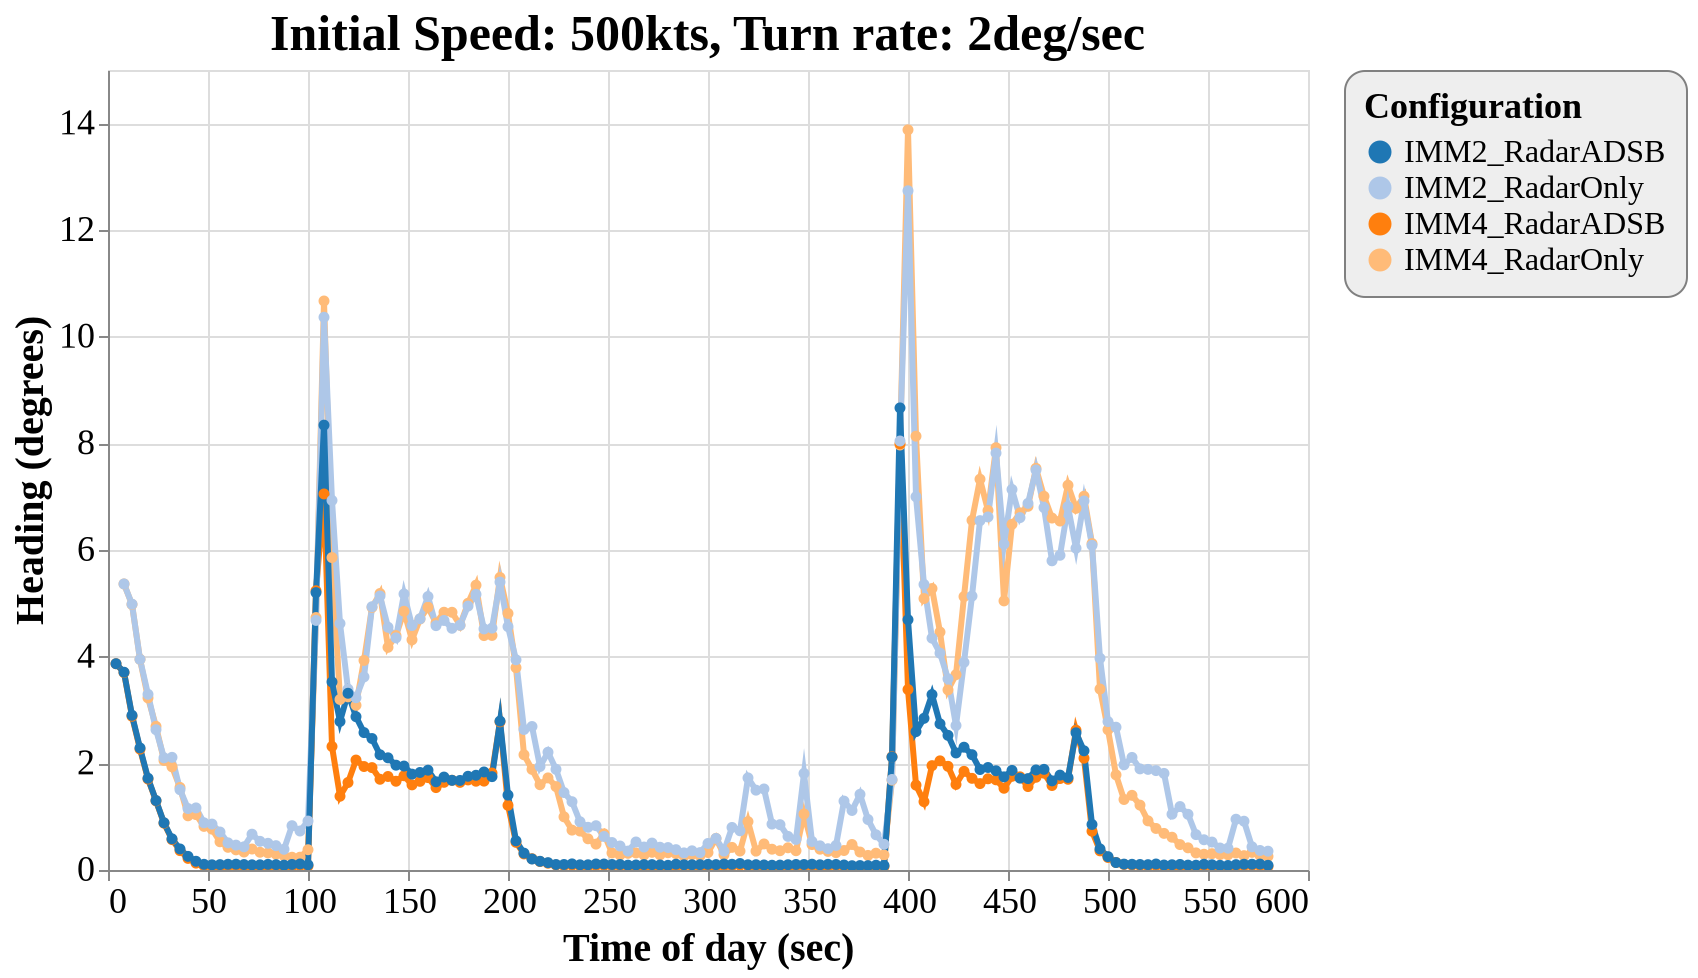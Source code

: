 {
  "config": {
    "view": {
      "continuousWidth": 600,
      "continuousHeight": 400
    },
    "axisX": {
      "labelFontSize": 18,
      "titleFontSize": 20
    },
    "axisY": {
      "labelFontSize": 18,
      "titleFontSize": 20
    },
    "font": "Times New Roman",
    "legend": {
      "cornerRadius": 10,
      "fillColor": "#EEEEEE",
      "labelFontSize": 16,
      "padding": 10,
      "strokeColor": "gray",
      "titleFontSize": 18
    },
    "title": {
      "fontSize": 25
    }
  },
  "data": {
    "name": "data-873d58813dc6f6ba44c15c0e47d6121d"
  },
  "mark": {
    "type": "line",
    "point": true,
    "strokeWidth": 3
  },
  "encoding": {
    "color": {
      "type": "ordinal",
      "field": "config",
      "scale": {
        "scheme": "category20"
      },
      "title": "Configuration"
    },
    "x": {
      "type": "quantitative",
      "field": "time",
      "title": "Time of day (sec)"
    },
    "y": {
      "type": "quantitative",
      "field": "rmse_hdg",
      "scale": {
        "domain": [
          0,
          15
        ],
        "zero": false
      },
      "title": "Heading (degrees)"
    }
  },
  "selection": {
    "selector048": {
      "type": "interval",
      "bind": "scales",
      "encodings": [
        "x",
        "y"
      ]
    }
  },
  "title": "Initial Speed: 500kts, Turn rate: 2deg/sec",
  "$schema": "https://vega.github.io/schema/vega-lite/v4.8.1.json",
  "datasets": {
    "data-873d58813dc6f6ba44c15c0e47d6121d": [
      {
        "scenario": "turns_new_10",
        "config": "IMM4_RadarOnly",
        "time": 8,
        "rmse_hdg": 5.363223993545138,
        "rmse_tr": 0.0
      },
      {
        "scenario": "turns_new_10",
        "config": "IMM4_RadarOnly",
        "time": 12,
        "rmse_hdg": 4.979041941362429,
        "rmse_tr": 0.0002908872369413
      },
      {
        "scenario": "turns_new_10",
        "config": "IMM4_RadarOnly",
        "time": 16,
        "rmse_hdg": 3.949260849989687,
        "rmse_tr": 0.0023797380429688
      },
      {
        "scenario": "turns_new_10",
        "config": "IMM4_RadarOnly",
        "time": 20,
        "rmse_hdg": 3.226769064635898,
        "rmse_tr": 0.0061015097355188
      },
      {
        "scenario": "turns_new_10",
        "config": "IMM4_RadarOnly",
        "time": 24,
        "rmse_hdg": 2.6933395043979167,
        "rmse_tr": 0.0158555983803828
      },
      {
        "scenario": "turns_new_10",
        "config": "IMM4_RadarOnly",
        "time": 28,
        "rmse_hdg": 2.052979195519471,
        "rmse_tr": 0.0164880025364589
      },
      {
        "scenario": "turns_new_10",
        "config": "IMM4_RadarOnly",
        "time": 32,
        "rmse_hdg": 1.935359343758592,
        "rmse_tr": 0.0382304485061639
      },
      {
        "scenario": "turns_new_10",
        "config": "IMM4_RadarOnly",
        "time": 36,
        "rmse_hdg": 1.5475695605417688,
        "rmse_tr": 0.0410422992192597
      },
      {
        "scenario": "turns_new_10",
        "config": "IMM4_RadarOnly",
        "time": 40,
        "rmse_hdg": 1.01616719230246,
        "rmse_tr": 0.030327022687444
      },
      {
        "scenario": "turns_new_10",
        "config": "IMM4_RadarOnly",
        "time": 44,
        "rmse_hdg": 1.03867626674377,
        "rmse_tr": 0.0216828459029623
      },
      {
        "scenario": "turns_new_10",
        "config": "IMM4_RadarOnly",
        "time": 48,
        "rmse_hdg": 0.817494155462213,
        "rmse_tr": 0.0171232382818262
      },
      {
        "scenario": "turns_new_10",
        "config": "IMM4_RadarOnly",
        "time": 52,
        "rmse_hdg": 0.7659104408602893,
        "rmse_tr": 0.0151800701551254
      },
      {
        "scenario": "turns_new_10",
        "config": "IMM4_RadarOnly",
        "time": 56,
        "rmse_hdg": 0.5295107175497018,
        "rmse_tr": 0.0133975967994263
      },
      {
        "scenario": "turns_new_10",
        "config": "IMM4_RadarOnly",
        "time": 60,
        "rmse_hdg": 0.4253185081010858,
        "rmse_tr": 0.0094068990639849
      },
      {
        "scenario": "turns_new_10",
        "config": "IMM4_RadarOnly",
        "time": 64,
        "rmse_hdg": 0.3778014006129205,
        "rmse_tr": 0.0089353658409638
      },
      {
        "scenario": "turns_new_10",
        "config": "IMM4_RadarOnly",
        "time": 68,
        "rmse_hdg": 0.3364865524801849,
        "rmse_tr": 0.0081363628237683
      },
      {
        "scenario": "turns_new_10",
        "config": "IMM4_RadarOnly",
        "time": 72,
        "rmse_hdg": 0.3930552594417097,
        "rmse_tr": 0.0110395088795888
      },
      {
        "scenario": "turns_new_10",
        "config": "IMM4_RadarOnly",
        "time": 76,
        "rmse_hdg": 0.3327861327782328,
        "rmse_tr": 0.0150085992300233
      },
      {
        "scenario": "turns_new_10",
        "config": "IMM4_RadarOnly",
        "time": 80,
        "rmse_hdg": 0.3200697238090063,
        "rmse_tr": 0.0118436438998496
      },
      {
        "scenario": "turns_new_10",
        "config": "IMM4_RadarOnly",
        "time": 84,
        "rmse_hdg": 0.2977734483607838,
        "rmse_tr": 0.0102422601902758
      },
      {
        "scenario": "turns_new_10",
        "config": "IMM4_RadarOnly",
        "time": 88,
        "rmse_hdg": 0.2687728464246465,
        "rmse_tr": 0.0125141968966027
      },
      {
        "scenario": "turns_new_10",
        "config": "IMM4_RadarOnly",
        "time": 92,
        "rmse_hdg": 0.239480369670725,
        "rmse_tr": 0.0157017487960493
      },
      {
        "scenario": "turns_new_10",
        "config": "IMM4_RadarOnly",
        "time": 96,
        "rmse_hdg": 0.2399198584143016,
        "rmse_tr": 0.017626032127141
      },
      {
        "scenario": "turns_new_10",
        "config": "IMM4_RadarOnly",
        "time": 100,
        "rmse_hdg": 0.3804074605808529,
        "rmse_tr": 0.01576161294484
      },
      {
        "scenario": "turns_new_10",
        "config": "IMM4_RadarOnly",
        "time": 104,
        "rmse_hdg": 4.73409081977909,
        "rmse_tr": 1.9973257171569856
      },
      {
        "scenario": "turns_new_10",
        "config": "IMM4_RadarOnly",
        "time": 108,
        "rmse_hdg": 10.668846952229009,
        "rmse_tr": 1.9125442020585004
      },
      {
        "scenario": "turns_new_10",
        "config": "IMM4_RadarOnly",
        "time": 112,
        "rmse_hdg": 5.858170008891592,
        "rmse_tr": 1.483964137464936
      },
      {
        "scenario": "turns_new_10",
        "config": "IMM4_RadarOnly",
        "time": 116,
        "rmse_hdg": 3.1975217388367083,
        "rmse_tr": 0.9533502821628574
      },
      {
        "scenario": "turns_new_10",
        "config": "IMM4_RadarOnly",
        "time": 120,
        "rmse_hdg": 3.2464609484121656,
        "rmse_tr": 0.5146923401834131
      },
      {
        "scenario": "turns_new_10",
        "config": "IMM4_RadarOnly",
        "time": 124,
        "rmse_hdg": 3.0881475148045103,
        "rmse_tr": 0.3164815967673902
      },
      {
        "scenario": "turns_new_10",
        "config": "IMM4_RadarOnly",
        "time": 128,
        "rmse_hdg": 3.929379061303933,
        "rmse_tr": 0.2586161599545843
      },
      {
        "scenario": "turns_new_10",
        "config": "IMM4_RadarOnly",
        "time": 132,
        "rmse_hdg": 4.9240936062277045,
        "rmse_tr": 0.2707948868494412
      },
      {
        "scenario": "turns_new_10",
        "config": "IMM4_RadarOnly",
        "time": 136,
        "rmse_hdg": 5.184389356089798,
        "rmse_tr": 0.2458704607533698
      },
      {
        "scenario": "turns_new_10",
        "config": "IMM4_RadarOnly",
        "time": 140,
        "rmse_hdg": 4.175127802644688,
        "rmse_tr": 0.1872003358704251
      },
      {
        "scenario": "turns_new_10",
        "config": "IMM4_RadarOnly",
        "time": 144,
        "rmse_hdg": 4.395196912987132,
        "rmse_tr": 0.1831268531891878
      },
      {
        "scenario": "turns_new_10",
        "config": "IMM4_RadarOnly",
        "time": 148,
        "rmse_hdg": 4.8506086141696825,
        "rmse_tr": 0.2351676386197052
      },
      {
        "scenario": "turns_new_10",
        "config": "IMM4_RadarOnly",
        "time": 152,
        "rmse_hdg": 4.316417358221281,
        "rmse_tr": 0.1876183213688746
      },
      {
        "scenario": "turns_new_10",
        "config": "IMM4_RadarOnly",
        "time": 156,
        "rmse_hdg": 4.706716404227855,
        "rmse_tr": 0.1969457548281444
      },
      {
        "scenario": "turns_new_10",
        "config": "IMM4_RadarOnly",
        "time": 160,
        "rmse_hdg": 4.92687847610104,
        "rmse_tr": 0.2256137558979808
      },
      {
        "scenario": "turns_new_10",
        "config": "IMM4_RadarOnly",
        "time": 164,
        "rmse_hdg": 4.631504713441475,
        "rmse_tr": 0.2115588668530443
      },
      {
        "scenario": "turns_new_10",
        "config": "IMM4_RadarOnly",
        "time": 168,
        "rmse_hdg": 4.833033287777899,
        "rmse_tr": 0.2034813595276326
      },
      {
        "scenario": "turns_new_10",
        "config": "IMM4_RadarOnly",
        "time": 172,
        "rmse_hdg": 4.832159990018742,
        "rmse_tr": 0.2189911773927481
      },
      {
        "scenario": "turns_new_10",
        "config": "IMM4_RadarOnly",
        "time": 176,
        "rmse_hdg": 4.588868198661872,
        "rmse_tr": 0.2184141221648956
      },
      {
        "scenario": "turns_new_10",
        "config": "IMM4_RadarOnly",
        "time": 180,
        "rmse_hdg": 5.000534156440662,
        "rmse_tr": 0.2046119881035216
      },
      {
        "scenario": "turns_new_10",
        "config": "IMM4_RadarOnly",
        "time": 184,
        "rmse_hdg": 5.340858752063335,
        "rmse_tr": 0.230423403023688
      },
      {
        "scenario": "turns_new_10",
        "config": "IMM4_RadarOnly",
        "time": 188,
        "rmse_hdg": 4.39515863157375,
        "rmse_tr": 0.1916713296866623
      },
      {
        "scenario": "turns_new_10",
        "config": "IMM4_RadarOnly",
        "time": 192,
        "rmse_hdg": 4.397986342420216,
        "rmse_tr": 1.4709355954016723
      },
      {
        "scenario": "turns_new_10",
        "config": "IMM4_RadarOnly",
        "time": 196,
        "rmse_hdg": 5.48483831814091,
        "rmse_tr": 1.8751420379962025
      },
      {
        "scenario": "turns_new_10",
        "config": "IMM4_RadarOnly",
        "time": 200,
        "rmse_hdg": 4.810577909298275,
        "rmse_tr": 1.5157342819806603
      },
      {
        "scenario": "turns_new_10",
        "config": "IMM4_RadarOnly",
        "time": 204,
        "rmse_hdg": 3.794027420538312,
        "rmse_tr": 1.1234722923574552
      },
      {
        "scenario": "turns_new_10",
        "config": "IMM4_RadarOnly",
        "time": 208,
        "rmse_hdg": 2.160685900199757,
        "rmse_tr": 0.7389534848666797
      },
      {
        "scenario": "turns_new_10",
        "config": "IMM4_RadarOnly",
        "time": 212,
        "rmse_hdg": 1.886463181017149,
        "rmse_tr": 0.4883261995497135
      },
      {
        "scenario": "turns_new_10",
        "config": "IMM4_RadarOnly",
        "time": 216,
        "rmse_hdg": 1.5988584097054128,
        "rmse_tr": 0.3309088373868463
      },
      {
        "scenario": "turns_new_10",
        "config": "IMM4_RadarOnly",
        "time": 220,
        "rmse_hdg": 1.7266588642037357,
        "rmse_tr": 0.2357461634541129
      },
      {
        "scenario": "turns_new_10",
        "config": "IMM4_RadarOnly",
        "time": 224,
        "rmse_hdg": 1.5638194924474709,
        "rmse_tr": 0.1506543575690575
      },
      {
        "scenario": "turns_new_10",
        "config": "IMM4_RadarOnly",
        "time": 228,
        "rmse_hdg": 0.996784052980313,
        "rmse_tr": 0.1050515772338061
      },
      {
        "scenario": "turns_new_10",
        "config": "IMM4_RadarOnly",
        "time": 232,
        "rmse_hdg": 0.7478288784849543,
        "rmse_tr": 0.0701203459303063
      },
      {
        "scenario": "turns_new_10",
        "config": "IMM4_RadarOnly",
        "time": 236,
        "rmse_hdg": 0.7303816750879957,
        "rmse_tr": 0.0472590538829655
      },
      {
        "scenario": "turns_new_10",
        "config": "IMM4_RadarOnly",
        "time": 240,
        "rmse_hdg": 0.585102668549174,
        "rmse_tr": 0.0393388209261336
      },
      {
        "scenario": "turns_new_10",
        "config": "IMM4_RadarOnly",
        "time": 244,
        "rmse_hdg": 0.4852621611864721,
        "rmse_tr": 0.0275902070273045
      },
      {
        "scenario": "turns_new_10",
        "config": "IMM4_RadarOnly",
        "time": 248,
        "rmse_hdg": 0.6785165323591484,
        "rmse_tr": 0.0313106837823596
      },
      {
        "scenario": "turns_new_10",
        "config": "IMM4_RadarOnly",
        "time": 252,
        "rmse_hdg": 0.3193025185629694,
        "rmse_tr": 0.0283997258125762
      },
      {
        "scenario": "turns_new_10",
        "config": "IMM4_RadarOnly",
        "time": 256,
        "rmse_hdg": 0.2808439661686432,
        "rmse_tr": 0.0310333839061528
      },
      {
        "scenario": "turns_new_10",
        "config": "IMM4_RadarOnly",
        "time": 260,
        "rmse_hdg": 0.3124008414109759,
        "rmse_tr": 0.0201577044233476
      },
      {
        "scenario": "turns_new_10",
        "config": "IMM4_RadarOnly",
        "time": 264,
        "rmse_hdg": 0.3197627468697916,
        "rmse_tr": 0.0160543524361108
      },
      {
        "scenario": "turns_new_10",
        "config": "IMM4_RadarOnly",
        "time": 268,
        "rmse_hdg": 0.2819190191053689,
        "rmse_tr": 0.0150108738364338
      },
      {
        "scenario": "turns_new_10",
        "config": "IMM4_RadarOnly",
        "time": 272,
        "rmse_hdg": 0.3311976628720268,
        "rmse_tr": 0.012793290752902
      },
      {
        "scenario": "turns_new_10",
        "config": "IMM4_RadarOnly",
        "time": 276,
        "rmse_hdg": 0.2844263712382129,
        "rmse_tr": 0.0106994407698199
      },
      {
        "scenario": "turns_new_10",
        "config": "IMM4_RadarOnly",
        "time": 280,
        "rmse_hdg": 0.3237016022090844,
        "rmse_tr": 0.0151744731824085
      },
      {
        "scenario": "turns_new_10",
        "config": "IMM4_RadarOnly",
        "time": 284,
        "rmse_hdg": 0.307132920134964,
        "rmse_tr": 0.0136037256423139
      },
      {
        "scenario": "turns_new_10",
        "config": "IMM4_RadarOnly",
        "time": 288,
        "rmse_hdg": 0.2628501066604864,
        "rmse_tr": 0.009368745532735
      },
      {
        "scenario": "turns_new_10",
        "config": "IMM4_RadarOnly",
        "time": 292,
        "rmse_hdg": 0.2900014863219944,
        "rmse_tr": 0.0082656017575124
      },
      {
        "scenario": "turns_new_10",
        "config": "IMM4_RadarOnly",
        "time": 296,
        "rmse_hdg": 0.2664776629055169,
        "rmse_tr": 0.0072998169556644
      },
      {
        "scenario": "turns_new_10",
        "config": "IMM4_RadarOnly",
        "time": 300,
        "rmse_hdg": 0.3272719000337841,
        "rmse_tr": 0.0085739430835526
      },
      {
        "scenario": "turns_new_10",
        "config": "IMM4_RadarOnly",
        "time": 304,
        "rmse_hdg": 0.59150313738683,
        "rmse_tr": 0.023641017158906
      },
      {
        "scenario": "turns_new_10",
        "config": "IMM4_RadarOnly",
        "time": 308,
        "rmse_hdg": 0.2855772854498603,
        "rmse_tr": 0.0167107644685336
      },
      {
        "scenario": "turns_new_10",
        "config": "IMM4_RadarOnly",
        "time": 312,
        "rmse_hdg": 0.4237561778258994,
        "rmse_tr": 0.0144528361813247
      },
      {
        "scenario": "turns_new_10",
        "config": "IMM4_RadarOnly",
        "time": 316,
        "rmse_hdg": 0.3554944666087993,
        "rmse_tr": 0.0137366075129528
      },
      {
        "scenario": "turns_new_10",
        "config": "IMM4_RadarOnly",
        "time": 320,
        "rmse_hdg": 0.9073112125195204,
        "rmse_tr": 0.0427209124859987
      },
      {
        "scenario": "turns_new_10",
        "config": "IMM4_RadarOnly",
        "time": 324,
        "rmse_hdg": 0.3541885790783602,
        "rmse_tr": 0.0277306364549787
      },
      {
        "scenario": "turns_new_10",
        "config": "IMM4_RadarOnly",
        "time": 328,
        "rmse_hdg": 0.4884939260517751,
        "rmse_tr": 0.0283103802796597
      },
      {
        "scenario": "turns_new_10",
        "config": "IMM4_RadarOnly",
        "time": 332,
        "rmse_hdg": 0.3896591256909519,
        "rmse_tr": 0.0150217619916351
      },
      {
        "scenario": "turns_new_10",
        "config": "IMM4_RadarOnly",
        "time": 336,
        "rmse_hdg": 0.3615410983719101,
        "rmse_tr": 0.0112730220278781
      },
      {
        "scenario": "turns_new_10",
        "config": "IMM4_RadarOnly",
        "time": 340,
        "rmse_hdg": 0.4164573833380242,
        "rmse_tr": 0.0115858925414879
      },
      {
        "scenario": "turns_new_10",
        "config": "IMM4_RadarOnly",
        "time": 344,
        "rmse_hdg": 0.3613571524083043,
        "rmse_tr": 0.010370477651617
      },
      {
        "scenario": "turns_new_10",
        "config": "IMM4_RadarOnly",
        "time": 348,
        "rmse_hdg": 1.049285892860357,
        "rmse_tr": 0.051513832664171
      },
      {
        "scenario": "turns_new_10",
        "config": "IMM4_RadarOnly",
        "time": 352,
        "rmse_hdg": 0.4765563795669779,
        "rmse_tr": 0.0267321056051608
      },
      {
        "scenario": "turns_new_10",
        "config": "IMM4_RadarOnly",
        "time": 356,
        "rmse_hdg": 0.3896264878059484,
        "rmse_tr": 0.0146275493504551
      },
      {
        "scenario": "turns_new_10",
        "config": "IMM4_RadarOnly",
        "time": 360,
        "rmse_hdg": 0.3482682246523809,
        "rmse_tr": 0.0156992104923793
      },
      {
        "scenario": "turns_new_10",
        "config": "IMM4_RadarOnly",
        "time": 364,
        "rmse_hdg": 0.3248611743632877,
        "rmse_tr": 0.0144852368622857
      },
      {
        "scenario": "turns_new_10",
        "config": "IMM4_RadarOnly",
        "time": 368,
        "rmse_hdg": 0.3651638199282832,
        "rmse_tr": 0.0105442875529833
      },
      {
        "scenario": "turns_new_10",
        "config": "IMM4_RadarOnly",
        "time": 372,
        "rmse_hdg": 0.4782184199117147,
        "rmse_tr": 0.013140238093081
      },
      {
        "scenario": "turns_new_10",
        "config": "IMM4_RadarOnly",
        "time": 376,
        "rmse_hdg": 0.336829105265331,
        "rmse_tr": 0.0109725940648882
      },
      {
        "scenario": "turns_new_10",
        "config": "IMM4_RadarOnly",
        "time": 380,
        "rmse_hdg": 0.2738367527637196,
        "rmse_tr": 0.0088169781942348
      },
      {
        "scenario": "turns_new_10",
        "config": "IMM4_RadarOnly",
        "time": 384,
        "rmse_hdg": 0.3150374757248935,
        "rmse_tr": 0.0082402720424348
      },
      {
        "scenario": "turns_new_10",
        "config": "IMM4_RadarOnly",
        "time": 388,
        "rmse_hdg": 0.2823406032015496,
        "rmse_tr": 0.0066581691339448
      },
      {
        "scenario": "turns_new_10",
        "config": "IMM4_RadarOnly",
        "time": 392,
        "rmse_hdg": 1.6846995108381164,
        "rmse_tr": 1.4355837852753333
      },
      {
        "scenario": "turns_new_10",
        "config": "IMM4_RadarOnly",
        "time": 396,
        "rmse_hdg": 7.968693439749974,
        "rmse_tr": 1.995675353357855
      },
      {
        "scenario": "turns_new_10",
        "config": "IMM4_RadarOnly",
        "time": 400,
        "rmse_hdg": 13.877800473408096,
        "rmse_tr": 1.9033987769538965
      },
      {
        "scenario": "turns_new_10",
        "config": "IMM4_RadarOnly",
        "time": 404,
        "rmse_hdg": 8.13433728339316,
        "rmse_tr": 1.5177699851250448
      },
      {
        "scenario": "turns_new_10",
        "config": "IMM4_RadarOnly",
        "time": 408,
        "rmse_hdg": 5.0897209740417,
        "rmse_tr": 1.1158246373572027
      },
      {
        "scenario": "turns_new_10",
        "config": "IMM4_RadarOnly",
        "time": 412,
        "rmse_hdg": 5.277543685735681,
        "rmse_tr": 0.8015656724640391
      },
      {
        "scenario": "turns_new_10",
        "config": "IMM4_RadarOnly",
        "time": 416,
        "rmse_hdg": 4.461543904032061,
        "rmse_tr": 0.6099140785712661
      },
      {
        "scenario": "turns_new_10",
        "config": "IMM4_RadarOnly",
        "time": 420,
        "rmse_hdg": 3.3772235502629515,
        "rmse_tr": 0.5236240449239657
      },
      {
        "scenario": "turns_new_10",
        "config": "IMM4_RadarOnly",
        "time": 424,
        "rmse_hdg": 3.6625096480028936,
        "rmse_tr": 0.4008815475210316
      },
      {
        "scenario": "turns_new_10",
        "config": "IMM4_RadarOnly",
        "time": 428,
        "rmse_hdg": 5.126359414584583,
        "rmse_tr": 0.3417812175858182
      },
      {
        "scenario": "turns_new_10",
        "config": "IMM4_RadarOnly",
        "time": 432,
        "rmse_hdg": 6.557399212836985,
        "rmse_tr": 0.2975246241400818
      },
      {
        "scenario": "turns_new_10",
        "config": "IMM4_RadarOnly",
        "time": 436,
        "rmse_hdg": 7.327304605329691,
        "rmse_tr": 0.2698343756560944
      },
      {
        "scenario": "turns_new_10",
        "config": "IMM4_RadarOnly",
        "time": 440,
        "rmse_hdg": 6.740740705125318,
        "rmse_tr": 0.2287614961774234
      },
      {
        "scenario": "turns_new_10",
        "config": "IMM4_RadarOnly",
        "time": 444,
        "rmse_hdg": 7.917926395950527,
        "rmse_tr": 0.2481332998753739
      },
      {
        "scenario": "turns_new_10",
        "config": "IMM4_RadarOnly",
        "time": 448,
        "rmse_hdg": 5.045443879451485,
        "rmse_tr": 0.1960022859844015
      },
      {
        "scenario": "turns_new_10",
        "config": "IMM4_RadarOnly",
        "time": 452,
        "rmse_hdg": 6.482168167251859,
        "rmse_tr": 0.2235838655478819
      },
      {
        "scenario": "turns_new_10",
        "config": "IMM4_RadarOnly",
        "time": 456,
        "rmse_hdg": 6.695906658994564,
        "rmse_tr": 0.2508558283415062
      },
      {
        "scenario": "turns_new_10",
        "config": "IMM4_RadarOnly",
        "time": 460,
        "rmse_hdg": 6.818858464572108,
        "rmse_tr": 0.2349233548770038
      },
      {
        "scenario": "turns_new_10",
        "config": "IMM4_RadarOnly",
        "time": 464,
        "rmse_hdg": 7.531225521166304,
        "rmse_tr": 0.2659505262262137
      },
      {
        "scenario": "turns_new_10",
        "config": "IMM4_RadarOnly",
        "time": 468,
        "rmse_hdg": 7.006649881083466,
        "rmse_tr": 0.2401466807200748
      },
      {
        "scenario": "turns_new_10",
        "config": "IMM4_RadarOnly",
        "time": 472,
        "rmse_hdg": 6.598975541145877,
        "rmse_tr": 0.2981307097471504
      },
      {
        "scenario": "turns_new_10",
        "config": "IMM4_RadarOnly",
        "time": 476,
        "rmse_hdg": 6.54287952919595,
        "rmse_tr": 0.4233648634325783
      },
      {
        "scenario": "turns_new_10",
        "config": "IMM4_RadarOnly",
        "time": 480,
        "rmse_hdg": 7.214237598554185,
        "rmse_tr": 0.4582941501216377
      },
      {
        "scenario": "turns_new_10",
        "config": "IMM4_RadarOnly",
        "time": 484,
        "rmse_hdg": 6.780610927700065,
        "rmse_tr": 2.095222640691208
      },
      {
        "scenario": "turns_new_10",
        "config": "IMM4_RadarOnly",
        "time": 488,
        "rmse_hdg": 7.008138002413306,
        "rmse_tr": 1.7963030820089303
      },
      {
        "scenario": "turns_new_10",
        "config": "IMM4_RadarOnly",
        "time": 492,
        "rmse_hdg": 6.120617283591859,
        "rmse_tr": 1.418421751006665
      },
      {
        "scenario": "turns_new_10",
        "config": "IMM4_RadarOnly",
        "time": 496,
        "rmse_hdg": 3.3928948250892854,
        "rmse_tr": 0.9925584363975078
      },
      {
        "scenario": "turns_new_10",
        "config": "IMM4_RadarOnly",
        "time": 500,
        "rmse_hdg": 2.629859617383189,
        "rmse_tr": 0.7085800397122201
      },
      {
        "scenario": "turns_new_10",
        "config": "IMM4_RadarOnly",
        "time": 504,
        "rmse_hdg": 1.7839186791046655,
        "rmse_tr": 0.4731391298327182
      },
      {
        "scenario": "turns_new_10",
        "config": "IMM4_RadarOnly",
        "time": 508,
        "rmse_hdg": 1.3218789148580203,
        "rmse_tr": 0.3066567292263973
      },
      {
        "scenario": "turns_new_10",
        "config": "IMM4_RadarOnly",
        "time": 512,
        "rmse_hdg": 1.3999826085876304,
        "rmse_tr": 0.2041459580151246
      },
      {
        "scenario": "turns_new_10",
        "config": "IMM4_RadarOnly",
        "time": 516,
        "rmse_hdg": 1.216401573036326,
        "rmse_tr": 0.1399298339976966
      },
      {
        "scenario": "turns_new_10",
        "config": "IMM4_RadarOnly",
        "time": 520,
        "rmse_hdg": 0.9214044101026012,
        "rmse_tr": 0.0871425813151117
      },
      {
        "scenario": "turns_new_10",
        "config": "IMM4_RadarOnly",
        "time": 524,
        "rmse_hdg": 0.7790337931012052,
        "rmse_tr": 0.0742332167980781
      },
      {
        "scenario": "turns_new_10",
        "config": "IMM4_RadarOnly",
        "time": 528,
        "rmse_hdg": 0.6863894728756971,
        "rmse_tr": 0.0485174151853866
      },
      {
        "scenario": "turns_new_10",
        "config": "IMM4_RadarOnly",
        "time": 532,
        "rmse_hdg": 0.6147562200450147,
        "rmse_tr": 0.0330562494885929
      },
      {
        "scenario": "turns_new_10",
        "config": "IMM4_RadarOnly",
        "time": 536,
        "rmse_hdg": 0.4767032281639549,
        "rmse_tr": 0.0220030111575665
      },
      {
        "scenario": "turns_new_10",
        "config": "IMM4_RadarOnly",
        "time": 540,
        "rmse_hdg": 0.4156962031740647,
        "rmse_tr": 0.0175637671547611
      },
      {
        "scenario": "turns_new_10",
        "config": "IMM4_RadarOnly",
        "time": 544,
        "rmse_hdg": 0.3207426278705914,
        "rmse_tr": 0.0178301967646648
      },
      {
        "scenario": "turns_new_10",
        "config": "IMM4_RadarOnly",
        "time": 548,
        "rmse_hdg": 0.295522136790687,
        "rmse_tr": 0.0109476215072803
      },
      {
        "scenario": "turns_new_10",
        "config": "IMM4_RadarOnly",
        "time": 552,
        "rmse_hdg": 0.3056154768203524,
        "rmse_tr": 0.0092939033427436
      },
      {
        "scenario": "turns_new_10",
        "config": "IMM4_RadarOnly",
        "time": 556,
        "rmse_hdg": 0.2895491489841047,
        "rmse_tr": 0.0121688788679658
      },
      {
        "scenario": "turns_new_10",
        "config": "IMM4_RadarOnly",
        "time": 560,
        "rmse_hdg": 0.2854730666715722,
        "rmse_tr": 0.0148856582156389
      },
      {
        "scenario": "turns_new_10",
        "config": "IMM4_RadarOnly",
        "time": 564,
        "rmse_hdg": 0.3186856230139503,
        "rmse_tr": 0.0276191088820511
      },
      {
        "scenario": "turns_new_10",
        "config": "IMM4_RadarOnly",
        "time": 568,
        "rmse_hdg": 0.2692222969244748,
        "rmse_tr": 0.0221487147373415
      },
      {
        "scenario": "turns_new_10",
        "config": "IMM4_RadarOnly",
        "time": 572,
        "rmse_hdg": 0.3304157627462507,
        "rmse_tr": 0.0104770491705457
      },
      {
        "scenario": "turns_new_10",
        "config": "IMM4_RadarOnly",
        "time": 576,
        "rmse_hdg": 0.2737862826575298,
        "rmse_tr": 0.0088785304849073
      },
      {
        "scenario": "turns_new_10",
        "config": "IMM4_RadarOnly",
        "time": 580,
        "rmse_hdg": 0.2552664796046597,
        "rmse_tr": 0.0088717190202341
      },
      {
        "scenario": "turns_new_10",
        "config": "IMM4_RadarADSB",
        "time": 4,
        "rmse_hdg": 3.86792035785858,
        "rmse_tr": 0.0
      },
      {
        "scenario": "turns_new_10",
        "config": "IMM4_RadarADSB",
        "time": 8,
        "rmse_hdg": 3.701915700838568,
        "rmse_tr": 0.0001761907076653
      },
      {
        "scenario": "turns_new_10",
        "config": "IMM4_RadarADSB",
        "time": 12,
        "rmse_hdg": 2.8823086679481413,
        "rmse_tr": 0.0016278120244581
      },
      {
        "scenario": "turns_new_10",
        "config": "IMM4_RadarADSB",
        "time": 16,
        "rmse_hdg": 2.2666290897146277,
        "rmse_tr": 0.0048032754562235
      },
      {
        "scenario": "turns_new_10",
        "config": "IMM4_RadarADSB",
        "time": 20,
        "rmse_hdg": 1.7055671508309755,
        "rmse_tr": 0.0080190526277932
      },
      {
        "scenario": "turns_new_10",
        "config": "IMM4_RadarADSB",
        "time": 24,
        "rmse_hdg": 1.2965811199532395,
        "rmse_tr": 0.0094685024528533
      },
      {
        "scenario": "turns_new_10",
        "config": "IMM4_RadarADSB",
        "time": 28,
        "rmse_hdg": 0.8779055969078154,
        "rmse_tr": 0.0071319670783939
      },
      {
        "scenario": "turns_new_10",
        "config": "IMM4_RadarADSB",
        "time": 32,
        "rmse_hdg": 0.5700630023299067,
        "rmse_tr": 0.0054490121807654
      },
      {
        "scenario": "turns_new_10",
        "config": "IMM4_RadarADSB",
        "time": 36,
        "rmse_hdg": 0.3633821747668311,
        "rmse_tr": 0.0047687317464013
      },
      {
        "scenario": "turns_new_10",
        "config": "IMM4_RadarADSB",
        "time": 40,
        "rmse_hdg": 0.2175069177273656,
        "rmse_tr": 0.0042984960045618
      },
      {
        "scenario": "turns_new_10",
        "config": "IMM4_RadarADSB",
        "time": 44,
        "rmse_hdg": 0.1289833215873529,
        "rmse_tr": 0.0039599060934715
      },
      {
        "scenario": "turns_new_10",
        "config": "IMM4_RadarADSB",
        "time": 48,
        "rmse_hdg": 0.081304027130187,
        "rmse_tr": 0.0037539070555646
      },
      {
        "scenario": "turns_new_10",
        "config": "IMM4_RadarADSB",
        "time": 52,
        "rmse_hdg": 0.075070337388049,
        "rmse_tr": 0.0032335935094144
      },
      {
        "scenario": "turns_new_10",
        "config": "IMM4_RadarADSB",
        "time": 56,
        "rmse_hdg": 0.0721651751193053,
        "rmse_tr": 0.0034731289927096
      },
      {
        "scenario": "turns_new_10",
        "config": "IMM4_RadarADSB",
        "time": 60,
        "rmse_hdg": 0.0780782588883807,
        "rmse_tr": 0.0032506344927841
      },
      {
        "scenario": "turns_new_10",
        "config": "IMM4_RadarADSB",
        "time": 64,
        "rmse_hdg": 0.0797809501071526,
        "rmse_tr": 0.0034362497726445
      },
      {
        "scenario": "turns_new_10",
        "config": "IMM4_RadarADSB",
        "time": 68,
        "rmse_hdg": 0.0735757816039302,
        "rmse_tr": 0.0034531172426647
      },
      {
        "scenario": "turns_new_10",
        "config": "IMM4_RadarADSB",
        "time": 72,
        "rmse_hdg": 0.0703893078148563,
        "rmse_tr": 0.0031009056121745
      },
      {
        "scenario": "turns_new_10",
        "config": "IMM4_RadarADSB",
        "time": 76,
        "rmse_hdg": 0.0706485111040007,
        "rmse_tr": 0.0030978340429364
      },
      {
        "scenario": "turns_new_10",
        "config": "IMM4_RadarADSB",
        "time": 80,
        "rmse_hdg": 0.0759843380697747,
        "rmse_tr": 0.0034464127344524
      },
      {
        "scenario": "turns_new_10",
        "config": "IMM4_RadarADSB",
        "time": 84,
        "rmse_hdg": 0.0774517463078462,
        "rmse_tr": 0.0032097340447514
      },
      {
        "scenario": "turns_new_10",
        "config": "IMM4_RadarADSB",
        "time": 88,
        "rmse_hdg": 0.0688354803374928,
        "rmse_tr": 0.0031618468414997
      },
      {
        "scenario": "turns_new_10",
        "config": "IMM4_RadarADSB",
        "time": 92,
        "rmse_hdg": 0.0730547096059606,
        "rmse_tr": 0.0037185926147512
      },
      {
        "scenario": "turns_new_10",
        "config": "IMM4_RadarADSB",
        "time": 96,
        "rmse_hdg": 0.0846399672178158,
        "rmse_tr": 0.003449481707537
      },
      {
        "scenario": "turns_new_10",
        "config": "IMM4_RadarADSB",
        "time": 100,
        "rmse_hdg": 0.0750889043619774,
        "rmse_tr": 0.0029081491172812
      },
      {
        "scenario": "turns_new_10",
        "config": "IMM4_RadarADSB",
        "time": 104,
        "rmse_hdg": 5.235829671754516,
        "rmse_tr": 1.9931673086133537
      },
      {
        "scenario": "turns_new_10",
        "config": "IMM4_RadarADSB",
        "time": 108,
        "rmse_hdg": 7.050719053619256,
        "rmse_tr": 1.5924124489376632
      },
      {
        "scenario": "turns_new_10",
        "config": "IMM4_RadarADSB",
        "time": 112,
        "rmse_hdg": 2.3160967631984684,
        "rmse_tr": 0.710339726582206
      },
      {
        "scenario": "turns_new_10",
        "config": "IMM4_RadarADSB",
        "time": 116,
        "rmse_hdg": 1.383445565112979,
        "rmse_tr": 0.160818007315484
      },
      {
        "scenario": "turns_new_10",
        "config": "IMM4_RadarADSB",
        "time": 120,
        "rmse_hdg": 1.640263808402482,
        "rmse_tr": 0.1337141336735685
      },
      {
        "scenario": "turns_new_10",
        "config": "IMM4_RadarADSB",
        "time": 124,
        "rmse_hdg": 2.0614866580482585,
        "rmse_tr": 0.1006543365052746
      },
      {
        "scenario": "turns_new_10",
        "config": "IMM4_RadarADSB",
        "time": 128,
        "rmse_hdg": 1.940143794920755,
        "rmse_tr": 0.1040429616353439
      },
      {
        "scenario": "turns_new_10",
        "config": "IMM4_RadarADSB",
        "time": 132,
        "rmse_hdg": 1.920007778471769,
        "rmse_tr": 0.1040077526628749
      },
      {
        "scenario": "turns_new_10",
        "config": "IMM4_RadarADSB",
        "time": 136,
        "rmse_hdg": 1.70118646678954,
        "rmse_tr": 0.1010273462829233
      },
      {
        "scenario": "turns_new_10",
        "config": "IMM4_RadarADSB",
        "time": 140,
        "rmse_hdg": 1.7534459659500006,
        "rmse_tr": 0.1032497722742454
      },
      {
        "scenario": "turns_new_10",
        "config": "IMM4_RadarADSB",
        "time": 144,
        "rmse_hdg": 1.6640987289386333,
        "rmse_tr": 0.0841843035205949
      },
      {
        "scenario": "turns_new_10",
        "config": "IMM4_RadarADSB",
        "time": 148,
        "rmse_hdg": 1.767416764813033,
        "rmse_tr": 0.0794739089185575
      },
      {
        "scenario": "turns_new_10",
        "config": "IMM4_RadarADSB",
        "time": 152,
        "rmse_hdg": 1.5961140432242404,
        "rmse_tr": 0.0910977838919912
      },
      {
        "scenario": "turns_new_10",
        "config": "IMM4_RadarADSB",
        "time": 156,
        "rmse_hdg": 1.6623885397571732,
        "rmse_tr": 0.082077574553066
      },
      {
        "scenario": "turns_new_10",
        "config": "IMM4_RadarADSB",
        "time": 160,
        "rmse_hdg": 1.73243071161087,
        "rmse_tr": 0.0889626056672161
      },
      {
        "scenario": "turns_new_10",
        "config": "IMM4_RadarADSB",
        "time": 164,
        "rmse_hdg": 1.5451675519073942,
        "rmse_tr": 0.0755048816415388
      },
      {
        "scenario": "turns_new_10",
        "config": "IMM4_RadarADSB",
        "time": 168,
        "rmse_hdg": 1.64402302705432,
        "rmse_tr": 0.0793098390854348
      },
      {
        "scenario": "turns_new_10",
        "config": "IMM4_RadarADSB",
        "time": 172,
        "rmse_hdg": 1.682567817301822,
        "rmse_tr": 0.0716779875826875
      },
      {
        "scenario": "turns_new_10",
        "config": "IMM4_RadarADSB",
        "time": 176,
        "rmse_hdg": 1.6431568282182492,
        "rmse_tr": 0.069927049690953
      },
      {
        "scenario": "turns_new_10",
        "config": "IMM4_RadarADSB",
        "time": 180,
        "rmse_hdg": 1.6885697062758112,
        "rmse_tr": 0.0685602578202631
      },
      {
        "scenario": "turns_new_10",
        "config": "IMM4_RadarADSB",
        "time": 184,
        "rmse_hdg": 1.6646607862414493,
        "rmse_tr": 0.068393753826647
      },
      {
        "scenario": "turns_new_10",
        "config": "IMM4_RadarADSB",
        "time": 188,
        "rmse_hdg": 1.6662561975035095,
        "rmse_tr": 0.0766102544458767
      },
      {
        "scenario": "turns_new_10",
        "config": "IMM4_RadarADSB",
        "time": 192,
        "rmse_hdg": 1.8183518701423835,
        "rmse_tr": 1.4189878460397711
      },
      {
        "scenario": "turns_new_10",
        "config": "IMM4_RadarADSB",
        "time": 196,
        "rmse_hdg": 2.777213954695916,
        "rmse_tr": 1.6475771604262908
      },
      {
        "scenario": "turns_new_10",
        "config": "IMM4_RadarADSB",
        "time": 200,
        "rmse_hdg": 1.21223273421103,
        "rmse_tr": 0.7705616777464063
      },
      {
        "scenario": "turns_new_10",
        "config": "IMM4_RadarADSB",
        "time": 204,
        "rmse_hdg": 0.518553628715158,
        "rmse_tr": 0.2684702015985041
      },
      {
        "scenario": "turns_new_10",
        "config": "IMM4_RadarADSB",
        "time": 208,
        "rmse_hdg": 0.3009699766243596,
        "rmse_tr": 0.0858109356482567
      },
      {
        "scenario": "turns_new_10",
        "config": "IMM4_RadarADSB",
        "time": 212,
        "rmse_hdg": 0.2115470022154438,
        "rmse_tr": 0.0264490352076334
      },
      {
        "scenario": "turns_new_10",
        "config": "IMM4_RadarADSB",
        "time": 216,
        "rmse_hdg": 0.158916081589165,
        "rmse_tr": 0.0085700778624176
      },
      {
        "scenario": "turns_new_10",
        "config": "IMM4_RadarADSB",
        "time": 220,
        "rmse_hdg": 0.1270041784733608,
        "rmse_tr": 0.0051832404531424
      },
      {
        "scenario": "turns_new_10",
        "config": "IMM4_RadarADSB",
        "time": 224,
        "rmse_hdg": 0.0933172444305335,
        "rmse_tr": 0.0045435926571639
      },
      {
        "scenario": "turns_new_10",
        "config": "IMM4_RadarADSB",
        "time": 228,
        "rmse_hdg": 0.082978332874961,
        "rmse_tr": 0.0045171447036033
      },
      {
        "scenario": "turns_new_10",
        "config": "IMM4_RadarADSB",
        "time": 232,
        "rmse_hdg": 0.0904182202072931,
        "rmse_tr": 0.0043267981023132
      },
      {
        "scenario": "turns_new_10",
        "config": "IMM4_RadarADSB",
        "time": 236,
        "rmse_hdg": 0.0796316204064266,
        "rmse_tr": 0.0034466326653067
      },
      {
        "scenario": "turns_new_10",
        "config": "IMM4_RadarADSB",
        "time": 240,
        "rmse_hdg": 0.0742363860210322,
        "rmse_tr": 0.0038353987943461
      },
      {
        "scenario": "turns_new_10",
        "config": "IMM4_RadarADSB",
        "time": 244,
        "rmse_hdg": 0.0855468658331179,
        "rmse_tr": 0.0038045800979033
      },
      {
        "scenario": "turns_new_10",
        "config": "IMM4_RadarADSB",
        "time": 248,
        "rmse_hdg": 0.0883122675723651,
        "rmse_tr": 0.0036586203881591
      },
      {
        "scenario": "turns_new_10",
        "config": "IMM4_RadarADSB",
        "time": 252,
        "rmse_hdg": 0.0829198464457041,
        "rmse_tr": 0.0032527103484005
      },
      {
        "scenario": "turns_new_10",
        "config": "IMM4_RadarADSB",
        "time": 256,
        "rmse_hdg": 0.0814218525476359,
        "rmse_tr": 0.0032588896031904
      },
      {
        "scenario": "turns_new_10",
        "config": "IMM4_RadarADSB",
        "time": 260,
        "rmse_hdg": 0.075525584566097,
        "rmse_tr": 0.0028330665051821
      },
      {
        "scenario": "turns_new_10",
        "config": "IMM4_RadarADSB",
        "time": 264,
        "rmse_hdg": 0.0700416177772795,
        "rmse_tr": 0.0034990621004523
      },
      {
        "scenario": "turns_new_10",
        "config": "IMM4_RadarADSB",
        "time": 268,
        "rmse_hdg": 0.0741479377101391,
        "rmse_tr": 0.0035052384267794
      },
      {
        "scenario": "turns_new_10",
        "config": "IMM4_RadarADSB",
        "time": 272,
        "rmse_hdg": 0.0743905665141271,
        "rmse_tr": 0.003210894616265
      },
      {
        "scenario": "turns_new_10",
        "config": "IMM4_RadarADSB",
        "time": 276,
        "rmse_hdg": 0.0700216416761997,
        "rmse_tr": 0.0030088858302358
      },
      {
        "scenario": "turns_new_10",
        "config": "IMM4_RadarADSB",
        "time": 280,
        "rmse_hdg": 0.0642100909500695,
        "rmse_tr": 0.0032640896656749
      },
      {
        "scenario": "turns_new_10",
        "config": "IMM4_RadarADSB",
        "time": 284,
        "rmse_hdg": 0.0773506625698833,
        "rmse_tr": 0.0034983656898614
      },
      {
        "scenario": "turns_new_10",
        "config": "IMM4_RadarADSB",
        "time": 288,
        "rmse_hdg": 0.0814611153415745,
        "rmse_tr": 0.0029431139129574
      },
      {
        "scenario": "turns_new_10",
        "config": "IMM4_RadarADSB",
        "time": 292,
        "rmse_hdg": 0.0792178018042602,
        "rmse_tr": 0.0027100075838075
      },
      {
        "scenario": "turns_new_10",
        "config": "IMM4_RadarADSB",
        "time": 296,
        "rmse_hdg": 0.0748898562292472,
        "rmse_tr": 0.0031129269932667
      },
      {
        "scenario": "turns_new_10",
        "config": "IMM4_RadarADSB",
        "time": 300,
        "rmse_hdg": 0.0764628177613147,
        "rmse_tr": 0.0031853031645355
      },
      {
        "scenario": "turns_new_10",
        "config": "IMM4_RadarADSB",
        "time": 304,
        "rmse_hdg": 0.0703562363973495,
        "rmse_tr": 0.0036170542933451
      },
      {
        "scenario": "turns_new_10",
        "config": "IMM4_RadarADSB",
        "time": 308,
        "rmse_hdg": 0.0818980758798811,
        "rmse_tr": 0.0036447155400361
      },
      {
        "scenario": "turns_new_10",
        "config": "IMM4_RadarADSB",
        "time": 312,
        "rmse_hdg": 0.0817320152948565,
        "rmse_tr": 0.0034020411214517
      },
      {
        "scenario": "turns_new_10",
        "config": "IMM4_RadarADSB",
        "time": 316,
        "rmse_hdg": 0.0907243577596924,
        "rmse_tr": 0.0036708846262711
      },
      {
        "scenario": "turns_new_10",
        "config": "IMM4_RadarADSB",
        "time": 320,
        "rmse_hdg": 0.0777197978154671,
        "rmse_tr": 0.0032594628176015
      },
      {
        "scenario": "turns_new_10",
        "config": "IMM4_RadarADSB",
        "time": 324,
        "rmse_hdg": 0.0743456301827649,
        "rmse_tr": 0.0033708551699535
      },
      {
        "scenario": "turns_new_10",
        "config": "IMM4_RadarADSB",
        "time": 328,
        "rmse_hdg": 0.0707820015478455,
        "rmse_tr": 0.0031505205627822
      },
      {
        "scenario": "turns_new_10",
        "config": "IMM4_RadarADSB",
        "time": 332,
        "rmse_hdg": 0.0649216951289971,
        "rmse_tr": 0.0028552900707305
      },
      {
        "scenario": "turns_new_10",
        "config": "IMM4_RadarADSB",
        "time": 336,
        "rmse_hdg": 0.0674873725562455,
        "rmse_tr": 0.0026555731896367
      },
      {
        "scenario": "turns_new_10",
        "config": "IMM4_RadarADSB",
        "time": 340,
        "rmse_hdg": 0.0711179581762237,
        "rmse_tr": 0.0032072123690401
      },
      {
        "scenario": "turns_new_10",
        "config": "IMM4_RadarADSB",
        "time": 344,
        "rmse_hdg": 0.0774658535514429,
        "rmse_tr": 0.0033076105484074
      },
      {
        "scenario": "turns_new_10",
        "config": "IMM4_RadarADSB",
        "time": 348,
        "rmse_hdg": 0.0766915073628563,
        "rmse_tr": 0.0031152008266685
      },
      {
        "scenario": "turns_new_10",
        "config": "IMM4_RadarADSB",
        "time": 352,
        "rmse_hdg": 0.0799611707010089,
        "rmse_tr": 0.0033194935256874
      },
      {
        "scenario": "turns_new_10",
        "config": "IMM4_RadarADSB",
        "time": 356,
        "rmse_hdg": 0.0703684119164168,
        "rmse_tr": 0.0035705222704093
      },
      {
        "scenario": "turns_new_10",
        "config": "IMM4_RadarADSB",
        "time": 360,
        "rmse_hdg": 0.0761804379056507,
        "rmse_tr": 0.0033062880818983
      },
      {
        "scenario": "turns_new_10",
        "config": "IMM4_RadarADSB",
        "time": 364,
        "rmse_hdg": 0.0820859900110712,
        "rmse_tr": 0.0028502834690006
      },
      {
        "scenario": "turns_new_10",
        "config": "IMM4_RadarADSB",
        "time": 368,
        "rmse_hdg": 0.0707718200912688,
        "rmse_tr": 0.0026068183155148
      },
      {
        "scenario": "turns_new_10",
        "config": "IMM4_RadarADSB",
        "time": 372,
        "rmse_hdg": 0.0605168535392377,
        "rmse_tr": 0.0024433927948998
      },
      {
        "scenario": "turns_new_10",
        "config": "IMM4_RadarADSB",
        "time": 376,
        "rmse_hdg": 0.056536655743181,
        "rmse_tr": 0.0025786258889978
      },
      {
        "scenario": "turns_new_10",
        "config": "IMM4_RadarADSB",
        "time": 380,
        "rmse_hdg": 0.0556624207589419,
        "rmse_tr": 0.0026793624336486
      },
      {
        "scenario": "turns_new_10",
        "config": "IMM4_RadarADSB",
        "time": 384,
        "rmse_hdg": 0.0641441978239471,
        "rmse_tr": 0.0025802474237322
      },
      {
        "scenario": "turns_new_10",
        "config": "IMM4_RadarADSB",
        "time": 388,
        "rmse_hdg": 0.0640233543247291,
        "rmse_tr": 0.0022410615570208
      },
      {
        "scenario": "turns_new_10",
        "config": "IMM4_RadarADSB",
        "time": 392,
        "rmse_hdg": 2.1232694177155627,
        "rmse_tr": 1.416221127675416
      },
      {
        "scenario": "turns_new_10",
        "config": "IMM4_RadarADSB",
        "time": 396,
        "rmse_hdg": 7.991095614262209,
        "rmse_tr": 1.891276319843296
      },
      {
        "scenario": "turns_new_10",
        "config": "IMM4_RadarADSB",
        "time": 400,
        "rmse_hdg": 3.383920355181112,
        "rmse_tr": 1.170522285195533
      },
      {
        "scenario": "turns_new_10",
        "config": "IMM4_RadarADSB",
        "time": 404,
        "rmse_hdg": 1.5915295763419344,
        "rmse_tr": 0.3777897362890643
      },
      {
        "scenario": "turns_new_10",
        "config": "IMM4_RadarADSB",
        "time": 408,
        "rmse_hdg": 1.2808868225907732,
        "rmse_tr": 0.1103329696779354
      },
      {
        "scenario": "turns_new_10",
        "config": "IMM4_RadarADSB",
        "time": 412,
        "rmse_hdg": 1.956786703701944,
        "rmse_tr": 0.0860705036422015
      },
      {
        "scenario": "turns_new_10",
        "config": "IMM4_RadarADSB",
        "time": 416,
        "rmse_hdg": 2.046647170299238,
        "rmse_tr": 0.0714286707142167
      },
      {
        "scenario": "turns_new_10",
        "config": "IMM4_RadarADSB",
        "time": 420,
        "rmse_hdg": 1.944153026486016,
        "rmse_tr": 0.0737992741281518
      },
      {
        "scenario": "turns_new_10",
        "config": "IMM4_RadarADSB",
        "time": 424,
        "rmse_hdg": 1.6042638356164078,
        "rmse_tr": 0.0801396331411618
      },
      {
        "scenario": "turns_new_10",
        "config": "IMM4_RadarADSB",
        "time": 428,
        "rmse_hdg": 1.8499713871143773,
        "rmse_tr": 0.0729164683137585
      },
      {
        "scenario": "turns_new_10",
        "config": "IMM4_RadarADSB",
        "time": 432,
        "rmse_hdg": 1.7187453245848583,
        "rmse_tr": 0.0719378310113131
      },
      {
        "scenario": "turns_new_10",
        "config": "IMM4_RadarADSB",
        "time": 436,
        "rmse_hdg": 1.620166068170536,
        "rmse_tr": 0.0795857376018444
      },
      {
        "scenario": "turns_new_10",
        "config": "IMM4_RadarADSB",
        "time": 440,
        "rmse_hdg": 1.7100394282223683,
        "rmse_tr": 0.071498635037927
      },
      {
        "scenario": "turns_new_10",
        "config": "IMM4_RadarADSB",
        "time": 444,
        "rmse_hdg": 1.691173639082082,
        "rmse_tr": 0.0694872835733072
      },
      {
        "scenario": "turns_new_10",
        "config": "IMM4_RadarADSB",
        "time": 448,
        "rmse_hdg": 1.5326049565147453,
        "rmse_tr": 0.0723029980665516
      },
      {
        "scenario": "turns_new_10",
        "config": "IMM4_RadarADSB",
        "time": 452,
        "rmse_hdg": 1.7564142403469003,
        "rmse_tr": 0.0723599813360583
      },
      {
        "scenario": "turns_new_10",
        "config": "IMM4_RadarADSB",
        "time": 456,
        "rmse_hdg": 1.7469994156818878,
        "rmse_tr": 0.0635233030919699
      },
      {
        "scenario": "turns_new_10",
        "config": "IMM4_RadarADSB",
        "time": 460,
        "rmse_hdg": 1.564221716325586,
        "rmse_tr": 0.067475911751281
      },
      {
        "scenario": "turns_new_10",
        "config": "IMM4_RadarADSB",
        "time": 464,
        "rmse_hdg": 1.7389081329468694,
        "rmse_tr": 0.0628209024741863
      },
      {
        "scenario": "turns_new_10",
        "config": "IMM4_RadarADSB",
        "time": 468,
        "rmse_hdg": 1.815536843981876,
        "rmse_tr": 0.0720492397970059
      },
      {
        "scenario": "turns_new_10",
        "config": "IMM4_RadarADSB",
        "time": 472,
        "rmse_hdg": 1.5839668601857386,
        "rmse_tr": 0.071678314497697
      },
      {
        "scenario": "turns_new_10",
        "config": "IMM4_RadarADSB",
        "time": 476,
        "rmse_hdg": 1.7146032139910887,
        "rmse_tr": 0.0739004338988262
      },
      {
        "scenario": "turns_new_10",
        "config": "IMM4_RadarADSB",
        "time": 480,
        "rmse_hdg": 1.700924481286502,
        "rmse_tr": 0.0788270265982686
      },
      {
        "scenario": "turns_new_10",
        "config": "IMM4_RadarADSB",
        "time": 484,
        "rmse_hdg": 2.6217178775813443,
        "rmse_tr": 1.919238830070883
      },
      {
        "scenario": "turns_new_10",
        "config": "IMM4_RadarADSB",
        "time": 488,
        "rmse_hdg": 2.095982856753001,
        "rmse_tr": 1.2142145778187867
      },
      {
        "scenario": "turns_new_10",
        "config": "IMM4_RadarADSB",
        "time": 492,
        "rmse_hdg": 0.7274255717133162,
        "rmse_tr": 0.4696427923245976
      },
      {
        "scenario": "turns_new_10",
        "config": "IMM4_RadarADSB",
        "time": 496,
        "rmse_hdg": 0.3592385712826204,
        "rmse_tr": 0.1638008843622901
      },
      {
        "scenario": "turns_new_10",
        "config": "IMM4_RadarADSB",
        "time": 500,
        "rmse_hdg": 0.2345938739913848,
        "rmse_tr": 0.0539738696331345
      },
      {
        "scenario": "turns_new_10",
        "config": "IMM4_RadarADSB",
        "time": 504,
        "rmse_hdg": 0.1407045511013661,
        "rmse_tr": 0.0167758090922803
      },
      {
        "scenario": "turns_new_10",
        "config": "IMM4_RadarADSB",
        "time": 508,
        "rmse_hdg": 0.1036162844592714,
        "rmse_tr": 0.0057045928357089
      },
      {
        "scenario": "turns_new_10",
        "config": "IMM4_RadarADSB",
        "time": 512,
        "rmse_hdg": 0.092176564197966,
        "rmse_tr": 0.0035834888593468
      },
      {
        "scenario": "turns_new_10",
        "config": "IMM4_RadarADSB",
        "time": 516,
        "rmse_hdg": 0.0862650952973835,
        "rmse_tr": 0.0034720799970871
      },
      {
        "scenario": "turns_new_10",
        "config": "IMM4_RadarADSB",
        "time": 520,
        "rmse_hdg": 0.07690294207636,
        "rmse_tr": 0.0038966933097178
      },
      {
        "scenario": "turns_new_10",
        "config": "IMM4_RadarADSB",
        "time": 524,
        "rmse_hdg": 0.0864498326983549,
        "rmse_tr": 0.0038381677310315
      },
      {
        "scenario": "turns_new_10",
        "config": "IMM4_RadarADSB",
        "time": 528,
        "rmse_hdg": 0.0735457566972656,
        "rmse_tr": 0.0034209380785774
      },
      {
        "scenario": "turns_new_10",
        "config": "IMM4_RadarADSB",
        "time": 532,
        "rmse_hdg": 0.0685794769161153,
        "rmse_tr": 0.0038555032953399
      },
      {
        "scenario": "turns_new_10",
        "config": "IMM4_RadarADSB",
        "time": 536,
        "rmse_hdg": 0.0736473107476986,
        "rmse_tr": 0.0034560563006661
      },
      {
        "scenario": "turns_new_10",
        "config": "IMM4_RadarADSB",
        "time": 540,
        "rmse_hdg": 0.0695769529438619,
        "rmse_tr": 0.0028468584746353
      },
      {
        "scenario": "turns_new_10",
        "config": "IMM4_RadarADSB",
        "time": 544,
        "rmse_hdg": 0.0665420776746999,
        "rmse_tr": 0.0030131410500243
      },
      {
        "scenario": "turns_new_10",
        "config": "IMM4_RadarADSB",
        "time": 548,
        "rmse_hdg": 0.0804752497528573,
        "rmse_tr": 0.0034197536738591
      },
      {
        "scenario": "turns_new_10",
        "config": "IMM4_RadarADSB",
        "time": 552,
        "rmse_hdg": 0.0755109980600543,
        "rmse_tr": 0.0029489013391906
      },
      {
        "scenario": "turns_new_10",
        "config": "IMM4_RadarADSB",
        "time": 556,
        "rmse_hdg": 0.0677328269678493,
        "rmse_tr": 0.0028392520496176
      },
      {
        "scenario": "turns_new_10",
        "config": "IMM4_RadarADSB",
        "time": 560,
        "rmse_hdg": 0.0646387233549824,
        "rmse_tr": 0.0026508596647173
      },
      {
        "scenario": "turns_new_10",
        "config": "IMM4_RadarADSB",
        "time": 564,
        "rmse_hdg": 0.0731643073705737,
        "rmse_tr": 0.0030112909218262
      },
      {
        "scenario": "turns_new_10",
        "config": "IMM4_RadarADSB",
        "time": 568,
        "rmse_hdg": 0.0820938118215612,
        "rmse_tr": 0.0033871146208159
      },
      {
        "scenario": "turns_new_10",
        "config": "IMM4_RadarADSB",
        "time": 572,
        "rmse_hdg": 0.0867748699150882,
        "rmse_tr": 0.00344535300326
      },
      {
        "scenario": "turns_new_10",
        "config": "IMM4_RadarADSB",
        "time": 576,
        "rmse_hdg": 0.0840653384699984,
        "rmse_tr": 0.0035969545119456
      },
      {
        "scenario": "turns_new_10",
        "config": "IMM4_RadarADSB",
        "time": 580,
        "rmse_hdg": 0.0660415829854932,
        "rmse_tr": 0.0031785822457768
      },
      {
        "scenario": "turns_new_10",
        "config": "IMM2_RadarOnly",
        "time": 8,
        "rmse_hdg": 5.36336095566397,
        "rmse_tr": 0.0
      },
      {
        "scenario": "turns_new_10",
        "config": "IMM2_RadarOnly",
        "time": 12,
        "rmse_hdg": 4.983957147303118,
        "rmse_tr": 0.0002103111248383
      },
      {
        "scenario": "turns_new_10",
        "config": "IMM2_RadarOnly",
        "time": 16,
        "rmse_hdg": 3.9492068995097145,
        "rmse_tr": 0.0021955524248922
      },
      {
        "scenario": "turns_new_10",
        "config": "IMM2_RadarOnly",
        "time": 20,
        "rmse_hdg": 3.293956321145445,
        "rmse_tr": 0.0059922610909786
      },
      {
        "scenario": "turns_new_10",
        "config": "IMM2_RadarOnly",
        "time": 24,
        "rmse_hdg": 2.630877206566862,
        "rmse_tr": 0.0093024212612799
      },
      {
        "scenario": "turns_new_10",
        "config": "IMM2_RadarOnly",
        "time": 28,
        "rmse_hdg": 2.103090447625662,
        "rmse_tr": 0.0112579114006857
      },
      {
        "scenario": "turns_new_10",
        "config": "IMM2_RadarOnly",
        "time": 32,
        "rmse_hdg": 2.1124302126955032,
        "rmse_tr": 0.0251139682947313
      },
      {
        "scenario": "turns_new_10",
        "config": "IMM2_RadarOnly",
        "time": 36,
        "rmse_hdg": 1.505545575422676,
        "rmse_tr": 0.0191025601655393
      },
      {
        "scenario": "turns_new_10",
        "config": "IMM2_RadarOnly",
        "time": 40,
        "rmse_hdg": 1.1524425056433665,
        "rmse_tr": 0.0154373117225875
      },
      {
        "scenario": "turns_new_10",
        "config": "IMM2_RadarOnly",
        "time": 44,
        "rmse_hdg": 1.1643131022195032,
        "rmse_tr": 0.0137569542531252
      },
      {
        "scenario": "turns_new_10",
        "config": "IMM2_RadarOnly",
        "time": 48,
        "rmse_hdg": 0.8846253350832054,
        "rmse_tr": 0.0090665127194838
      },
      {
        "scenario": "turns_new_10",
        "config": "IMM2_RadarOnly",
        "time": 52,
        "rmse_hdg": 0.8609153347892075,
        "rmse_tr": 0.0092474805993793
      },
      {
        "scenario": "turns_new_10",
        "config": "IMM2_RadarOnly",
        "time": 56,
        "rmse_hdg": 0.7122083964683369,
        "rmse_tr": 0.0092313075996848
      },
      {
        "scenario": "turns_new_10",
        "config": "IMM2_RadarOnly",
        "time": 60,
        "rmse_hdg": 0.5089941060562492,
        "rmse_tr": 0.0075385619760446
      },
      {
        "scenario": "turns_new_10",
        "config": "IMM2_RadarOnly",
        "time": 64,
        "rmse_hdg": 0.4666496163148312,
        "rmse_tr": 0.006912222042102
      },
      {
        "scenario": "turns_new_10",
        "config": "IMM2_RadarOnly",
        "time": 68,
        "rmse_hdg": 0.4348636567937127,
        "rmse_tr": 0.005092252939515
      },
      {
        "scenario": "turns_new_10",
        "config": "IMM2_RadarOnly",
        "time": 72,
        "rmse_hdg": 0.6716372820618745,
        "rmse_tr": 0.0082026179465138
      },
      {
        "scenario": "turns_new_10",
        "config": "IMM2_RadarOnly",
        "time": 76,
        "rmse_hdg": 0.5377873689826566,
        "rmse_tr": 0.0100637586064121
      },
      {
        "scenario": "turns_new_10",
        "config": "IMM2_RadarOnly",
        "time": 80,
        "rmse_hdg": 0.5008901167830216,
        "rmse_tr": 0.0080022569130514
      },
      {
        "scenario": "turns_new_10",
        "config": "IMM2_RadarOnly",
        "time": 84,
        "rmse_hdg": 0.4568427625939957,
        "rmse_tr": 0.0074008609879413
      },
      {
        "scenario": "turns_new_10",
        "config": "IMM2_RadarOnly",
        "time": 88,
        "rmse_hdg": 0.3885318838826335,
        "rmse_tr": 0.0115541091398917
      },
      {
        "scenario": "turns_new_10",
        "config": "IMM2_RadarOnly",
        "time": 92,
        "rmse_hdg": 0.8307638918897452,
        "rmse_tr": 0.0120592604545993
      },
      {
        "scenario": "turns_new_10",
        "config": "IMM2_RadarOnly",
        "time": 96,
        "rmse_hdg": 0.7309296270217264,
        "rmse_tr": 0.0149726902389468
      },
      {
        "scenario": "turns_new_10",
        "config": "IMM2_RadarOnly",
        "time": 100,
        "rmse_hdg": 0.9180007678842452,
        "rmse_tr": 0.0112807793882584
      },
      {
        "scenario": "turns_new_10",
        "config": "IMM2_RadarOnly",
        "time": 104,
        "rmse_hdg": 4.679670710272607,
        "rmse_tr": 1.9975112727466648
      },
      {
        "scenario": "turns_new_10",
        "config": "IMM2_RadarOnly",
        "time": 108,
        "rmse_hdg": 10.364009631166589,
        "rmse_tr": 1.9593356558828283
      },
      {
        "scenario": "turns_new_10",
        "config": "IMM2_RadarOnly",
        "time": 112,
        "rmse_hdg": 6.929643909161407,
        "rmse_tr": 1.7849535141544464
      },
      {
        "scenario": "turns_new_10",
        "config": "IMM2_RadarOnly",
        "time": 116,
        "rmse_hdg": 4.62201180984356,
        "rmse_tr": 1.520934736299797
      },
      {
        "scenario": "turns_new_10",
        "config": "IMM2_RadarOnly",
        "time": 120,
        "rmse_hdg": 3.391799024116846,
        "rmse_tr": 1.2229752393241655
      },
      {
        "scenario": "turns_new_10",
        "config": "IMM2_RadarOnly",
        "time": 124,
        "rmse_hdg": 3.2297352152441583,
        "rmse_tr": 0.9702070217876444
      },
      {
        "scenario": "turns_new_10",
        "config": "IMM2_RadarOnly",
        "time": 128,
        "rmse_hdg": 3.620666029485317,
        "rmse_tr": 0.7600455480906482
      },
      {
        "scenario": "turns_new_10",
        "config": "IMM2_RadarOnly",
        "time": 132,
        "rmse_hdg": 4.936785984769999,
        "rmse_tr": 0.6293133316074299
      },
      {
        "scenario": "turns_new_10",
        "config": "IMM2_RadarOnly",
        "time": 136,
        "rmse_hdg": 5.136829993679656,
        "rmse_tr": 0.52891227303021
      },
      {
        "scenario": "turns_new_10",
        "config": "IMM2_RadarOnly",
        "time": 140,
        "rmse_hdg": 4.551462040020768,
        "rmse_tr": 0.4027347906294331
      },
      {
        "scenario": "turns_new_10",
        "config": "IMM2_RadarOnly",
        "time": 144,
        "rmse_hdg": 4.352977174302662,
        "rmse_tr": 0.3354069455829726
      },
      {
        "scenario": "turns_new_10",
        "config": "IMM2_RadarOnly",
        "time": 148,
        "rmse_hdg": 5.17532485209214,
        "rmse_tr": 0.3235175953851807
      },
      {
        "scenario": "turns_new_10",
        "config": "IMM2_RadarOnly",
        "time": 152,
        "rmse_hdg": 4.584230622828037,
        "rmse_tr": 0.2862737599985664
      },
      {
        "scenario": "turns_new_10",
        "config": "IMM2_RadarOnly",
        "time": 156,
        "rmse_hdg": 4.710453733855487,
        "rmse_tr": 0.2689315949430648
      },
      {
        "scenario": "turns_new_10",
        "config": "IMM2_RadarOnly",
        "time": 160,
        "rmse_hdg": 5.126737932957793,
        "rmse_tr": 0.2998613258231368
      },
      {
        "scenario": "turns_new_10",
        "config": "IMM2_RadarOnly",
        "time": 164,
        "rmse_hdg": 4.581777986135319,
        "rmse_tr": 0.2653168719145515
      },
      {
        "scenario": "turns_new_10",
        "config": "IMM2_RadarOnly",
        "time": 168,
        "rmse_hdg": 4.678717706397113,
        "rmse_tr": 0.2734608542431966
      },
      {
        "scenario": "turns_new_10",
        "config": "IMM2_RadarOnly",
        "time": 172,
        "rmse_hdg": 4.531893044378879,
        "rmse_tr": 0.2669752523078264
      },
      {
        "scenario": "turns_new_10",
        "config": "IMM2_RadarOnly",
        "time": 176,
        "rmse_hdg": 4.589485345228894,
        "rmse_tr": 0.2608591004076467
      },
      {
        "scenario": "turns_new_10",
        "config": "IMM2_RadarOnly",
        "time": 180,
        "rmse_hdg": 4.9488695654518775,
        "rmse_tr": 0.2785207019979689
      },
      {
        "scenario": "turns_new_10",
        "config": "IMM2_RadarOnly",
        "time": 184,
        "rmse_hdg": 5.167943054338093,
        "rmse_tr": 0.2753136002353975
      },
      {
        "scenario": "turns_new_10",
        "config": "IMM2_RadarOnly",
        "time": 188,
        "rmse_hdg": 4.520257858034125,
        "rmse_tr": 0.2560436728086072
      },
      {
        "scenario": "turns_new_10",
        "config": "IMM2_RadarOnly",
        "time": 192,
        "rmse_hdg": 4.535221584325776,
        "rmse_tr": 1.3126473404261592
      },
      {
        "scenario": "turns_new_10",
        "config": "IMM2_RadarOnly",
        "time": 196,
        "rmse_hdg": 5.398689613349185,
        "rmse_tr": 1.7086733433608443
      },
      {
        "scenario": "turns_new_10",
        "config": "IMM2_RadarOnly",
        "time": 200,
        "rmse_hdg": 4.562941661597576,
        "rmse_tr": 1.4498840712277654
      },
      {
        "scenario": "turns_new_10",
        "config": "IMM2_RadarOnly",
        "time": 204,
        "rmse_hdg": 3.9412643157722473,
        "rmse_tr": 1.125719236830166
      },
      {
        "scenario": "turns_new_10",
        "config": "IMM2_RadarOnly",
        "time": 208,
        "rmse_hdg": 2.6348667672874684,
        "rmse_tr": 0.8170499396080751
      },
      {
        "scenario": "turns_new_10",
        "config": "IMM2_RadarOnly",
        "time": 212,
        "rmse_hdg": 2.690693838647076,
        "rmse_tr": 0.5752098138940259
      },
      {
        "scenario": "turns_new_10",
        "config": "IMM2_RadarOnly",
        "time": 216,
        "rmse_hdg": 1.940825947153135,
        "rmse_tr": 0.3987518632961391
      },
      {
        "scenario": "turns_new_10",
        "config": "IMM2_RadarOnly",
        "time": 220,
        "rmse_hdg": 2.208010605348927,
        "rmse_tr": 0.2783060801527699
      },
      {
        "scenario": "turns_new_10",
        "config": "IMM2_RadarOnly",
        "time": 224,
        "rmse_hdg": 1.887940195508901,
        "rmse_tr": 0.1785844173835763
      },
      {
        "scenario": "turns_new_10",
        "config": "IMM2_RadarOnly",
        "time": 228,
        "rmse_hdg": 1.4523669741446958,
        "rmse_tr": 0.122100207574169
      },
      {
        "scenario": "turns_new_10",
        "config": "IMM2_RadarOnly",
        "time": 232,
        "rmse_hdg": 1.2804978731531007,
        "rmse_tr": 0.0838511575004974
      },
      {
        "scenario": "turns_new_10",
        "config": "IMM2_RadarOnly",
        "time": 236,
        "rmse_hdg": 0.9047199903116784,
        "rmse_tr": 0.0557418951020255
      },
      {
        "scenario": "turns_new_10",
        "config": "IMM2_RadarOnly",
        "time": 240,
        "rmse_hdg": 0.8004976328365949,
        "rmse_tr": 0.0441627190310151
      },
      {
        "scenario": "turns_new_10",
        "config": "IMM2_RadarOnly",
        "time": 244,
        "rmse_hdg": 0.8306719406696467,
        "rmse_tr": 0.0292947663130009
      },
      {
        "scenario": "turns_new_10",
        "config": "IMM2_RadarOnly",
        "time": 248,
        "rmse_hdg": 0.6282759191872855,
        "rmse_tr": 0.0192205314398127
      },
      {
        "scenario": "turns_new_10",
        "config": "IMM2_RadarOnly",
        "time": 252,
        "rmse_hdg": 0.5150600792586242,
        "rmse_tr": 0.0150391429168065
      },
      {
        "scenario": "turns_new_10",
        "config": "IMM2_RadarOnly",
        "time": 256,
        "rmse_hdg": 0.4502332728708561,
        "rmse_tr": 0.0124301783307132
      },
      {
        "scenario": "turns_new_10",
        "config": "IMM2_RadarOnly",
        "time": 260,
        "rmse_hdg": 0.3546064216645175,
        "rmse_tr": 0.0082022819124575
      },
      {
        "scenario": "turns_new_10",
        "config": "IMM2_RadarOnly",
        "time": 264,
        "rmse_hdg": 0.5253451246561627,
        "rmse_tr": 0.0122195393880924
      },
      {
        "scenario": "turns_new_10",
        "config": "IMM2_RadarOnly",
        "time": 268,
        "rmse_hdg": 0.4307667582346637,
        "rmse_tr": 0.0123908871084088
      },
      {
        "scenario": "turns_new_10",
        "config": "IMM2_RadarOnly",
        "time": 272,
        "rmse_hdg": 0.5049288594972111,
        "rmse_tr": 0.0131344502657623
      },
      {
        "scenario": "turns_new_10",
        "config": "IMM2_RadarOnly",
        "time": 276,
        "rmse_hdg": 0.4269065241102197,
        "rmse_tr": 0.0094589622693567
      },
      {
        "scenario": "turns_new_10",
        "config": "IMM2_RadarOnly",
        "time": 280,
        "rmse_hdg": 0.4211348304932112,
        "rmse_tr": 0.0141642604017037
      },
      {
        "scenario": "turns_new_10",
        "config": "IMM2_RadarOnly",
        "time": 284,
        "rmse_hdg": 0.3817692336317153,
        "rmse_tr": 0.012915881696578
      },
      {
        "scenario": "turns_new_10",
        "config": "IMM2_RadarOnly",
        "time": 288,
        "rmse_hdg": 0.321026534283825,
        "rmse_tr": 0.0107713658107303
      },
      {
        "scenario": "turns_new_10",
        "config": "IMM2_RadarOnly",
        "time": 292,
        "rmse_hdg": 0.3596993476358482,
        "rmse_tr": 0.0085147741784703
      },
      {
        "scenario": "turns_new_10",
        "config": "IMM2_RadarOnly",
        "time": 296,
        "rmse_hdg": 0.326328848313138,
        "rmse_tr": 0.0063398846938279
      },
      {
        "scenario": "turns_new_10",
        "config": "IMM2_RadarOnly",
        "time": 300,
        "rmse_hdg": 0.4974192015483187,
        "rmse_tr": 0.0068845466632611
      },
      {
        "scenario": "turns_new_10",
        "config": "IMM2_RadarOnly",
        "time": 304,
        "rmse_hdg": 0.5920750667063993,
        "rmse_tr": 0.0147696381654548
      },
      {
        "scenario": "turns_new_10",
        "config": "IMM2_RadarOnly",
        "time": 308,
        "rmse_hdg": 0.354352634354092,
        "rmse_tr": 0.0114876363745412
      },
      {
        "scenario": "turns_new_10",
        "config": "IMM2_RadarOnly",
        "time": 312,
        "rmse_hdg": 0.798013982201738,
        "rmse_tr": 0.0131314040349775
      },
      {
        "scenario": "turns_new_10",
        "config": "IMM2_RadarOnly",
        "time": 316,
        "rmse_hdg": 0.7352222482936476,
        "rmse_tr": 0.010825785494778
      },
      {
        "scenario": "turns_new_10",
        "config": "IMM2_RadarOnly",
        "time": 320,
        "rmse_hdg": 1.7266415114582747,
        "rmse_tr": 0.0220811993251354
      },
      {
        "scenario": "turns_new_10",
        "config": "IMM2_RadarOnly",
        "time": 324,
        "rmse_hdg": 1.4968302846017327,
        "rmse_tr": 0.021209578407319
      },
      {
        "scenario": "turns_new_10",
        "config": "IMM2_RadarOnly",
        "time": 328,
        "rmse_hdg": 1.5193044345727051,
        "rmse_tr": 0.0215344603474556
      },
      {
        "scenario": "turns_new_10",
        "config": "IMM2_RadarOnly",
        "time": 332,
        "rmse_hdg": 0.8612425551136778,
        "rmse_tr": 0.010532369667402
      },
      {
        "scenario": "turns_new_10",
        "config": "IMM2_RadarOnly",
        "time": 336,
        "rmse_hdg": 0.8500160883344223,
        "rmse_tr": 0.0082359229810888
      },
      {
        "scenario": "turns_new_10",
        "config": "IMM2_RadarOnly",
        "time": 340,
        "rmse_hdg": 0.6296783875875644,
        "rmse_tr": 0.0087257698702784
      },
      {
        "scenario": "turns_new_10",
        "config": "IMM2_RadarOnly",
        "time": 344,
        "rmse_hdg": 0.5733705446852069,
        "rmse_tr": 0.010038325716636
      },
      {
        "scenario": "turns_new_10",
        "config": "IMM2_RadarOnly",
        "time": 348,
        "rmse_hdg": 1.810913816159544,
        "rmse_tr": 0.0268667376679855
      },
      {
        "scenario": "turns_new_10",
        "config": "IMM2_RadarOnly",
        "time": 352,
        "rmse_hdg": 0.5343579900576565,
        "rmse_tr": 0.016807098113849
      },
      {
        "scenario": "turns_new_10",
        "config": "IMM2_RadarOnly",
        "time": 356,
        "rmse_hdg": 0.4532875467073877,
        "rmse_tr": 0.0097840973012332
      },
      {
        "scenario": "turns_new_10",
        "config": "IMM2_RadarOnly",
        "time": 360,
        "rmse_hdg": 0.3994723410456654,
        "rmse_tr": 0.0100371243663819
      },
      {
        "scenario": "turns_new_10",
        "config": "IMM2_RadarOnly",
        "time": 364,
        "rmse_hdg": 0.4598449644220848,
        "rmse_tr": 0.010624479526894
      },
      {
        "scenario": "turns_new_10",
        "config": "IMM2_RadarOnly",
        "time": 368,
        "rmse_hdg": 1.2920633468633376,
        "rmse_tr": 0.019136815103556
      },
      {
        "scenario": "turns_new_10",
        "config": "IMM2_RadarOnly",
        "time": 372,
        "rmse_hdg": 1.1162936121699472,
        "rmse_tr": 0.0155263232700377
      },
      {
        "scenario": "turns_new_10",
        "config": "IMM2_RadarOnly",
        "time": 376,
        "rmse_hdg": 1.4185958207199487,
        "rmse_tr": 0.0192180437383258
      },
      {
        "scenario": "turns_new_10",
        "config": "IMM2_RadarOnly",
        "time": 380,
        "rmse_hdg": 0.946664214137384,
        "rmse_tr": 0.0215615190670233
      },
      {
        "scenario": "turns_new_10",
        "config": "IMM2_RadarOnly",
        "time": 384,
        "rmse_hdg": 0.6600284084795124,
        "rmse_tr": 0.0099439261193286
      },
      {
        "scenario": "turns_new_10",
        "config": "IMM2_RadarOnly",
        "time": 388,
        "rmse_hdg": 0.4824753179515341,
        "rmse_tr": 0.0093292550613647
      },
      {
        "scenario": "turns_new_10",
        "config": "IMM2_RadarOnly",
        "time": 392,
        "rmse_hdg": 1.696989389263442,
        "rmse_tr": 1.436632089192278
      },
      {
        "scenario": "turns_new_10",
        "config": "IMM2_RadarOnly",
        "time": 396,
        "rmse_hdg": 8.043578234991475,
        "rmse_tr": 1.999021599218692
      },
      {
        "scenario": "turns_new_10",
        "config": "IMM2_RadarOnly",
        "time": 400,
        "rmse_hdg": 12.73573564172445,
        "rmse_tr": 1.9481278371811228
      },
      {
        "scenario": "turns_new_10",
        "config": "IMM2_RadarOnly",
        "time": 404,
        "rmse_hdg": 6.998752751901838,
        "rmse_tr": 1.7802764651181349
      },
      {
        "scenario": "turns_new_10",
        "config": "IMM2_RadarOnly",
        "time": 408,
        "rmse_hdg": 5.354022626673649,
        "rmse_tr": 1.5767484024620628
      },
      {
        "scenario": "turns_new_10",
        "config": "IMM2_RadarOnly",
        "time": 412,
        "rmse_hdg": 4.346993561246118,
        "rmse_tr": 1.3288593506416992
      },
      {
        "scenario": "turns_new_10",
        "config": "IMM2_RadarOnly",
        "time": 416,
        "rmse_hdg": 4.0659209627354125,
        "rmse_tr": 1.123949602148163
      },
      {
        "scenario": "turns_new_10",
        "config": "IMM2_RadarOnly",
        "time": 420,
        "rmse_hdg": 3.58419818856736,
        "rmse_tr": 0.937118453663774
      },
      {
        "scenario": "turns_new_10",
        "config": "IMM2_RadarOnly",
        "time": 424,
        "rmse_hdg": 2.7094054079394256,
        "rmse_tr": 0.7462879687397582
      },
      {
        "scenario": "turns_new_10",
        "config": "IMM2_RadarOnly",
        "time": 428,
        "rmse_hdg": 3.893452964450563,
        "rmse_tr": 0.6304108873936461
      },
      {
        "scenario": "turns_new_10",
        "config": "IMM2_RadarOnly",
        "time": 432,
        "rmse_hdg": 5.136075967663059,
        "rmse_tr": 0.5336402451203631
      },
      {
        "scenario": "turns_new_10",
        "config": "IMM2_RadarOnly",
        "time": 436,
        "rmse_hdg": 6.550728232745254,
        "rmse_tr": 0.4585217234299187
      },
      {
        "scenario": "turns_new_10",
        "config": "IMM2_RadarOnly",
        "time": 440,
        "rmse_hdg": 6.619509772412658,
        "rmse_tr": 0.3787620514254299
      },
      {
        "scenario": "turns_new_10",
        "config": "IMM2_RadarOnly",
        "time": 444,
        "rmse_hdg": 7.817582897248491,
        "rmse_tr": 0.3547142581424906
      },
      {
        "scenario": "turns_new_10",
        "config": "IMM2_RadarOnly",
        "time": 448,
        "rmse_hdg": 6.112174049171139,
        "rmse_tr": 0.2741022702994875
      },
      {
        "scenario": "turns_new_10",
        "config": "IMM2_RadarOnly",
        "time": 452,
        "rmse_hdg": 7.134500988987714,
        "rmse_tr": 0.2584916906465918
      },
      {
        "scenario": "turns_new_10",
        "config": "IMM2_RadarOnly",
        "time": 456,
        "rmse_hdg": 6.607530770960781,
        "rmse_tr": 0.2356208850072779
      },
      {
        "scenario": "turns_new_10",
        "config": "IMM2_RadarOnly",
        "time": 460,
        "rmse_hdg": 6.87442308560265,
        "rmse_tr": 0.2172007673405721
      },
      {
        "scenario": "turns_new_10",
        "config": "IMM2_RadarOnly",
        "time": 464,
        "rmse_hdg": 7.499545594056572,
        "rmse_tr": 0.2162380287245207
      },
      {
        "scenario": "turns_new_10",
        "config": "IMM2_RadarOnly",
        "time": 468,
        "rmse_hdg": 6.795551774389316,
        "rmse_tr": 0.2073000080398776
      },
      {
        "scenario": "turns_new_10",
        "config": "IMM2_RadarOnly",
        "time": 472,
        "rmse_hdg": 5.7975538761928265,
        "rmse_tr": 0.215633471559041
      },
      {
        "scenario": "turns_new_10",
        "config": "IMM2_RadarOnly",
        "time": 476,
        "rmse_hdg": 5.901134989014524,
        "rmse_tr": 0.272892816969541
      },
      {
        "scenario": "turns_new_10",
        "config": "IMM2_RadarOnly",
        "time": 480,
        "rmse_hdg": 6.813158069382574,
        "rmse_tr": 0.3650434987534264
      },
      {
        "scenario": "turns_new_10",
        "config": "IMM2_RadarOnly",
        "time": 484,
        "rmse_hdg": 6.03336791976791,
        "rmse_tr": 1.7479753130291489
      },
      {
        "scenario": "turns_new_10",
        "config": "IMM2_RadarOnly",
        "time": 488,
        "rmse_hdg": 6.91909902403108,
        "rmse_tr": 1.5812020190486344
      },
      {
        "scenario": "turns_new_10",
        "config": "IMM2_RadarOnly",
        "time": 492,
        "rmse_hdg": 6.087281545170184,
        "rmse_tr": 1.3034873113488514
      },
      {
        "scenario": "turns_new_10",
        "config": "IMM2_RadarOnly",
        "time": 496,
        "rmse_hdg": 3.969508891580436,
        "rmse_tr": 0.9670591555950276
      },
      {
        "scenario": "turns_new_10",
        "config": "IMM2_RadarOnly",
        "time": 500,
        "rmse_hdg": 2.7819923166680383,
        "rmse_tr": 0.713273602396023
      },
      {
        "scenario": "turns_new_10",
        "config": "IMM2_RadarOnly",
        "time": 504,
        "rmse_hdg": 2.67751234501796,
        "rmse_tr": 0.4992583944113948
      },
      {
        "scenario": "turns_new_10",
        "config": "IMM2_RadarOnly",
        "time": 508,
        "rmse_hdg": 1.972466356978431,
        "rmse_tr": 0.3438432739764201
      },
      {
        "scenario": "turns_new_10",
        "config": "IMM2_RadarOnly",
        "time": 512,
        "rmse_hdg": 2.1109628958904243,
        "rmse_tr": 0.2390703949449417
      },
      {
        "scenario": "turns_new_10",
        "config": "IMM2_RadarOnly",
        "time": 516,
        "rmse_hdg": 1.8960260425686035,
        "rmse_tr": 0.1655615013754856
      },
      {
        "scenario": "turns_new_10",
        "config": "IMM2_RadarOnly",
        "time": 520,
        "rmse_hdg": 1.886495946595629,
        "rmse_tr": 0.0971491587378823
      },
      {
        "scenario": "turns_new_10",
        "config": "IMM2_RadarOnly",
        "time": 524,
        "rmse_hdg": 1.8635622569998256,
        "rmse_tr": 0.0840872751447556
      },
      {
        "scenario": "turns_new_10",
        "config": "IMM2_RadarOnly",
        "time": 528,
        "rmse_hdg": 1.811392619047284,
        "rmse_tr": 0.0554919187886619
      },
      {
        "scenario": "turns_new_10",
        "config": "IMM2_RadarOnly",
        "time": 532,
        "rmse_hdg": 1.0464052109705004,
        "rmse_tr": 0.0375696026332034
      },
      {
        "scenario": "turns_new_10",
        "config": "IMM2_RadarOnly",
        "time": 536,
        "rmse_hdg": 1.189789897418868,
        "rmse_tr": 0.0242520069006603
      },
      {
        "scenario": "turns_new_10",
        "config": "IMM2_RadarOnly",
        "time": 540,
        "rmse_hdg": 1.044450413694527,
        "rmse_tr": 0.0143536493617476
      },
      {
        "scenario": "turns_new_10",
        "config": "IMM2_RadarOnly",
        "time": 544,
        "rmse_hdg": 0.6633651583655372,
        "rmse_tr": 0.0160059780498829
      },
      {
        "scenario": "turns_new_10",
        "config": "IMM2_RadarOnly",
        "time": 548,
        "rmse_hdg": 0.5670964056783763,
        "rmse_tr": 0.0134431922052266
      },
      {
        "scenario": "turns_new_10",
        "config": "IMM2_RadarOnly",
        "time": 552,
        "rmse_hdg": 0.5237874365508637,
        "rmse_tr": 0.0096347560732051
      },
      {
        "scenario": "turns_new_10",
        "config": "IMM2_RadarOnly",
        "time": 556,
        "rmse_hdg": 0.4123232759267505,
        "rmse_tr": 0.0092407713335364
      },
      {
        "scenario": "turns_new_10",
        "config": "IMM2_RadarOnly",
        "time": 560,
        "rmse_hdg": 0.4088926049626747,
        "rmse_tr": 0.0118850764715689
      },
      {
        "scenario": "turns_new_10",
        "config": "IMM2_RadarOnly",
        "time": 564,
        "rmse_hdg": 0.95196887388302,
        "rmse_tr": 0.0165231045041826
      },
      {
        "scenario": "turns_new_10",
        "config": "IMM2_RadarOnly",
        "time": 568,
        "rmse_hdg": 0.9149158254954036,
        "rmse_tr": 0.0128268745093034
      },
      {
        "scenario": "turns_new_10",
        "config": "IMM2_RadarOnly",
        "time": 572,
        "rmse_hdg": 0.4349293727975082,
        "rmse_tr": 0.007271840277189
      },
      {
        "scenario": "turns_new_10",
        "config": "IMM2_RadarOnly",
        "time": 576,
        "rmse_hdg": 0.3661966684720105,
        "rmse_tr": 0.0063336473919625
      },
      {
        "scenario": "turns_new_10",
        "config": "IMM2_RadarOnly",
        "time": 580,
        "rmse_hdg": 0.352898566693014,
        "rmse_tr": 0.0066923934493797
      },
      {
        "scenario": "turns_new_10",
        "config": "IMM2_RadarADSB",
        "time": 4,
        "rmse_hdg": 3.867987826320218,
        "rmse_tr": 0.0
      },
      {
        "scenario": "turns_new_10",
        "config": "IMM2_RadarADSB",
        "time": 8,
        "rmse_hdg": 3.708074700651472,
        "rmse_tr": 0.0001453103847413
      },
      {
        "scenario": "turns_new_10",
        "config": "IMM2_RadarADSB",
        "time": 12,
        "rmse_hdg": 2.9002943240512296,
        "rmse_tr": 0.001079102655319
      },
      {
        "scenario": "turns_new_10",
        "config": "IMM2_RadarADSB",
        "time": 16,
        "rmse_hdg": 2.288227307442667,
        "rmse_tr": 0.0027771736529162
      },
      {
        "scenario": "turns_new_10",
        "config": "IMM2_RadarADSB",
        "time": 20,
        "rmse_hdg": 1.7205861557163886,
        "rmse_tr": 0.0036256316756282
      },
      {
        "scenario": "turns_new_10",
        "config": "IMM2_RadarADSB",
        "time": 24,
        "rmse_hdg": 1.3026178690212642,
        "rmse_tr": 0.0043421970156362
      },
      {
        "scenario": "turns_new_10",
        "config": "IMM2_RadarADSB",
        "time": 28,
        "rmse_hdg": 0.8857040885774413,
        "rmse_tr": 0.0029656083400792
      },
      {
        "scenario": "turns_new_10",
        "config": "IMM2_RadarADSB",
        "time": 32,
        "rmse_hdg": 0.5840172608671012,
        "rmse_tr": 0.0020360679643415
      },
      {
        "scenario": "turns_new_10",
        "config": "IMM2_RadarADSB",
        "time": 36,
        "rmse_hdg": 0.3941587384685401,
        "rmse_tr": 0.0020170492443966
      },
      {
        "scenario": "turns_new_10",
        "config": "IMM2_RadarADSB",
        "time": 40,
        "rmse_hdg": 0.2554401913521535,
        "rmse_tr": 0.0016056708916666
      },
      {
        "scenario": "turns_new_10",
        "config": "IMM2_RadarADSB",
        "time": 44,
        "rmse_hdg": 0.1636267102456395,
        "rmse_tr": 0.0015826177362466
      },
      {
        "scenario": "turns_new_10",
        "config": "IMM2_RadarADSB",
        "time": 48,
        "rmse_hdg": 0.1068118786908415,
        "rmse_tr": 0.0017909297772622
      },
      {
        "scenario": "turns_new_10",
        "config": "IMM2_RadarADSB",
        "time": 52,
        "rmse_hdg": 0.0976842987497081,
        "rmse_tr": 0.001654220192249
      },
      {
        "scenario": "turns_new_10",
        "config": "IMM2_RadarADSB",
        "time": 56,
        "rmse_hdg": 0.1011666323448591,
        "rmse_tr": 0.0018853878911247
      },
      {
        "scenario": "turns_new_10",
        "config": "IMM2_RadarADSB",
        "time": 60,
        "rmse_hdg": 0.1074202807631908,
        "rmse_tr": 0.0013992111342135
      },
      {
        "scenario": "turns_new_10",
        "config": "IMM2_RadarADSB",
        "time": 64,
        "rmse_hdg": 0.1087514367721179,
        "rmse_tr": 0.0016013373317324
      },
      {
        "scenario": "turns_new_10",
        "config": "IMM2_RadarADSB",
        "time": 68,
        "rmse_hdg": 0.1026047067960225,
        "rmse_tr": 0.001540673882579
      },
      {
        "scenario": "turns_new_10",
        "config": "IMM2_RadarADSB",
        "time": 72,
        "rmse_hdg": 0.0973399973036526,
        "rmse_tr": 0.0012584847173421
      },
      {
        "scenario": "turns_new_10",
        "config": "IMM2_RadarADSB",
        "time": 76,
        "rmse_hdg": 0.0973855194263465,
        "rmse_tr": 0.0013760505628483
      },
      {
        "scenario": "turns_new_10",
        "config": "IMM2_RadarADSB",
        "time": 80,
        "rmse_hdg": 0.1059198678478591,
        "rmse_tr": 0.0014489365679401
      },
      {
        "scenario": "turns_new_10",
        "config": "IMM2_RadarADSB",
        "time": 84,
        "rmse_hdg": 0.1007350287252148,
        "rmse_tr": 0.001444271527587
      },
      {
        "scenario": "turns_new_10",
        "config": "IMM2_RadarADSB",
        "time": 88,
        "rmse_hdg": 0.091013916156441,
        "rmse_tr": 0.0013930430224065
      },
      {
        "scenario": "turns_new_10",
        "config": "IMM2_RadarADSB",
        "time": 92,
        "rmse_hdg": 0.1046444944535341,
        "rmse_tr": 0.0018159688727256
      },
      {
        "scenario": "turns_new_10",
        "config": "IMM2_RadarADSB",
        "time": 96,
        "rmse_hdg": 0.113060138584334,
        "rmse_tr": 0.0014122318273489
      },
      {
        "scenario": "turns_new_10",
        "config": "IMM2_RadarADSB",
        "time": 100,
        "rmse_hdg": 0.0976063208251939,
        "rmse_tr": 0.0012921779778267
      },
      {
        "scenario": "turns_new_10",
        "config": "IMM2_RadarADSB",
        "time": 104,
        "rmse_hdg": 5.200932816127795,
        "rmse_tr": 1.9964613896686056
      },
      {
        "scenario": "turns_new_10",
        "config": "IMM2_RadarADSB",
        "time": 108,
        "rmse_hdg": 8.341066065923924,
        "rmse_tr": 1.8742584933021351
      },
      {
        "scenario": "turns_new_10",
        "config": "IMM2_RadarADSB",
        "time": 112,
        "rmse_hdg": 3.5263026161673428,
        "rmse_tr": 1.5647697894195576
      },
      {
        "scenario": "turns_new_10",
        "config": "IMM2_RadarADSB",
        "time": 116,
        "rmse_hdg": 2.785371652749137,
        "rmse_tr": 1.2034427408321255
      },
      {
        "scenario": "turns_new_10",
        "config": "IMM2_RadarADSB",
        "time": 120,
        "rmse_hdg": 3.313779601248927,
        "rmse_tr": 0.8860629178432532
      },
      {
        "scenario": "turns_new_10",
        "config": "IMM2_RadarADSB",
        "time": 124,
        "rmse_hdg": 2.8747553221174647,
        "rmse_tr": 0.6676185679840497
      },
      {
        "scenario": "turns_new_10",
        "config": "IMM2_RadarADSB",
        "time": 128,
        "rmse_hdg": 2.576457220840891,
        "rmse_tr": 0.5282650611937616
      },
      {
        "scenario": "turns_new_10",
        "config": "IMM2_RadarADSB",
        "time": 132,
        "rmse_hdg": 2.4652871649287262,
        "rmse_tr": 0.4583466646380253
      },
      {
        "scenario": "turns_new_10",
        "config": "IMM2_RadarADSB",
        "time": 136,
        "rmse_hdg": 2.160313258906231,
        "rmse_tr": 0.3973233524778558
      },
      {
        "scenario": "turns_new_10",
        "config": "IMM2_RadarADSB",
        "time": 140,
        "rmse_hdg": 2.1034781765092387,
        "rmse_tr": 0.369783425368438
      },
      {
        "scenario": "turns_new_10",
        "config": "IMM2_RadarADSB",
        "time": 144,
        "rmse_hdg": 1.965278106070646,
        "rmse_tr": 0.3523153145660048
      },
      {
        "scenario": "turns_new_10",
        "config": "IMM2_RadarADSB",
        "time": 148,
        "rmse_hdg": 1.949165282281265,
        "rmse_tr": 0.360156224009486
      },
      {
        "scenario": "turns_new_10",
        "config": "IMM2_RadarADSB",
        "time": 152,
        "rmse_hdg": 1.7974953946894308,
        "rmse_tr": 0.3355368277544995
      },
      {
        "scenario": "turns_new_10",
        "config": "IMM2_RadarADSB",
        "time": 156,
        "rmse_hdg": 1.828747386895842,
        "rmse_tr": 0.3324225349694059
      },
      {
        "scenario": "turns_new_10",
        "config": "IMM2_RadarADSB",
        "time": 160,
        "rmse_hdg": 1.871485841082636,
        "rmse_tr": 0.334488843093228
      },
      {
        "scenario": "turns_new_10",
        "config": "IMM2_RadarADSB",
        "time": 164,
        "rmse_hdg": 1.6541634333995796,
        "rmse_tr": 0.328773414121059
      },
      {
        "scenario": "turns_new_10",
        "config": "IMM2_RadarADSB",
        "time": 168,
        "rmse_hdg": 1.7426744888506605,
        "rmse_tr": 0.3472484619160037
      },
      {
        "scenario": "turns_new_10",
        "config": "IMM2_RadarADSB",
        "time": 172,
        "rmse_hdg": 1.681394695924631,
        "rmse_tr": 0.3366705782040187
      },
      {
        "scenario": "turns_new_10",
        "config": "IMM2_RadarADSB",
        "time": 176,
        "rmse_hdg": 1.679438453873229,
        "rmse_tr": 0.3337853881110671
      },
      {
        "scenario": "turns_new_10",
        "config": "IMM2_RadarADSB",
        "time": 180,
        "rmse_hdg": 1.7572916125909612,
        "rmse_tr": 0.3291885970271425
      },
      {
        "scenario": "turns_new_10",
        "config": "IMM2_RadarADSB",
        "time": 184,
        "rmse_hdg": 1.7762369744772224,
        "rmse_tr": 0.3260345377122645
      },
      {
        "scenario": "turns_new_10",
        "config": "IMM2_RadarADSB",
        "time": 188,
        "rmse_hdg": 1.837901752841824,
        "rmse_tr": 0.3222641282715267
      },
      {
        "scenario": "turns_new_10",
        "config": "IMM2_RadarADSB",
        "time": 192,
        "rmse_hdg": 1.7505580220835246,
        "rmse_tr": 1.2042368977955582
      },
      {
        "scenario": "turns_new_10",
        "config": "IMM2_RadarADSB",
        "time": 196,
        "rmse_hdg": 2.791996899657513,
        "rmse_tr": 1.3888542257368133
      },
      {
        "scenario": "turns_new_10",
        "config": "IMM2_RadarADSB",
        "time": 200,
        "rmse_hdg": 1.4045233370850072,
        "rmse_tr": 0.7592150584130531
      },
      {
        "scenario": "turns_new_10",
        "config": "IMM2_RadarADSB",
        "time": 204,
        "rmse_hdg": 0.5466310344326214,
        "rmse_tr": 0.3067680334910259
      },
      {
        "scenario": "turns_new_10",
        "config": "IMM2_RadarADSB",
        "time": 208,
        "rmse_hdg": 0.3158940081581848,
        "rmse_tr": 0.1114185905361989
      },
      {
        "scenario": "turns_new_10",
        "config": "IMM2_RadarADSB",
        "time": 212,
        "rmse_hdg": 0.2058622556290563,
        "rmse_tr": 0.0389242079356103
      },
      {
        "scenario": "turns_new_10",
        "config": "IMM2_RadarADSB",
        "time": 216,
        "rmse_hdg": 0.1633267194428111,
        "rmse_tr": 0.0132414076496122
      },
      {
        "scenario": "turns_new_10",
        "config": "IMM2_RadarADSB",
        "time": 220,
        "rmse_hdg": 0.1378226832728924,
        "rmse_tr": 0.0046462795988219
      },
      {
        "scenario": "turns_new_10",
        "config": "IMM2_RadarADSB",
        "time": 224,
        "rmse_hdg": 0.102965051361136,
        "rmse_tr": 0.0020948098310415
      },
      {
        "scenario": "turns_new_10",
        "config": "IMM2_RadarADSB",
        "time": 228,
        "rmse_hdg": 0.1033146313136636,
        "rmse_tr": 0.00198029892969
      },
      {
        "scenario": "turns_new_10",
        "config": "IMM2_RadarADSB",
        "time": 232,
        "rmse_hdg": 0.1147091182870039,
        "rmse_tr": 0.0017046371692497
      },
      {
        "scenario": "turns_new_10",
        "config": "IMM2_RadarADSB",
        "time": 236,
        "rmse_hdg": 0.0972628546418511,
        "rmse_tr": 0.0015243825433154
      },
      {
        "scenario": "turns_new_10",
        "config": "IMM2_RadarADSB",
        "time": 240,
        "rmse_hdg": 0.0979216193346648,
        "rmse_tr": 0.0018441056238866
      },
      {
        "scenario": "turns_new_10",
        "config": "IMM2_RadarADSB",
        "time": 244,
        "rmse_hdg": 0.1128137180688597,
        "rmse_tr": 0.0014152858565419
      },
      {
        "scenario": "turns_new_10",
        "config": "IMM2_RadarADSB",
        "time": 248,
        "rmse_hdg": 0.1121796627270724,
        "rmse_tr": 0.0014580507363207
      },
      {
        "scenario": "turns_new_10",
        "config": "IMM2_RadarADSB",
        "time": 252,
        "rmse_hdg": 0.1035476623592353,
        "rmse_tr": 0.001473419740633
      },
      {
        "scenario": "turns_new_10",
        "config": "IMM2_RadarADSB",
        "time": 256,
        "rmse_hdg": 0.1036066472259251,
        "rmse_tr": 0.0014035990743249
      },
      {
        "scenario": "turns_new_10",
        "config": "IMM2_RadarADSB",
        "time": 260,
        "rmse_hdg": 0.0908312526374927,
        "rmse_tr": 0.0013175182846472
      },
      {
        "scenario": "turns_new_10",
        "config": "IMM2_RadarADSB",
        "time": 264,
        "rmse_hdg": 0.0946465818723676,
        "rmse_tr": 0.0014471359486889
      },
      {
        "scenario": "turns_new_10",
        "config": "IMM2_RadarADSB",
        "time": 268,
        "rmse_hdg": 0.1025362885820942,
        "rmse_tr": 0.0014013386457241
      },
      {
        "scenario": "turns_new_10",
        "config": "IMM2_RadarADSB",
        "time": 272,
        "rmse_hdg": 0.100947227198806,
        "rmse_tr": 0.0014111593519198
      },
      {
        "scenario": "turns_new_10",
        "config": "IMM2_RadarADSB",
        "time": 276,
        "rmse_hdg": 0.0949832521122447,
        "rmse_tr": 0.0013880005239716
      },
      {
        "scenario": "turns_new_10",
        "config": "IMM2_RadarADSB",
        "time": 280,
        "rmse_hdg": 0.0879080698581042,
        "rmse_tr": 0.0014505825045292
      },
      {
        "scenario": "turns_new_10",
        "config": "IMM2_RadarADSB",
        "time": 284,
        "rmse_hdg": 0.1088577052853863,
        "rmse_tr": 0.0014274978108564
      },
      {
        "scenario": "turns_new_10",
        "config": "IMM2_RadarADSB",
        "time": 288,
        "rmse_hdg": 0.0991043481721433,
        "rmse_tr": 0.0012594902895511
      },
      {
        "scenario": "turns_new_10",
        "config": "IMM2_RadarADSB",
        "time": 292,
        "rmse_hdg": 0.0986457378455444,
        "rmse_tr": 0.0011845891835325
      },
      {
        "scenario": "turns_new_10",
        "config": "IMM2_RadarADSB",
        "time": 296,
        "rmse_hdg": 0.1006535249033618,
        "rmse_tr": 0.0013473360625355
      },
      {
        "scenario": "turns_new_10",
        "config": "IMM2_RadarADSB",
        "time": 300,
        "rmse_hdg": 0.1057296079629527,
        "rmse_tr": 0.0012539313178958
      },
      {
        "scenario": "turns_new_10",
        "config": "IMM2_RadarADSB",
        "time": 304,
        "rmse_hdg": 0.1011661563714279,
        "rmse_tr": 0.0016457396876471
      },
      {
        "scenario": "turns_new_10",
        "config": "IMM2_RadarADSB",
        "time": 308,
        "rmse_hdg": 0.1125741903291663,
        "rmse_tr": 0.0014359263555211
      },
      {
        "scenario": "turns_new_10",
        "config": "IMM2_RadarADSB",
        "time": 312,
        "rmse_hdg": 0.1072352012130568,
        "rmse_tr": 0.0015124963669175
      },
      {
        "scenario": "turns_new_10",
        "config": "IMM2_RadarADSB",
        "time": 316,
        "rmse_hdg": 0.1215904701209846,
        "rmse_tr": 0.0015093948215336
      },
      {
        "scenario": "turns_new_10",
        "config": "IMM2_RadarADSB",
        "time": 320,
        "rmse_hdg": 0.0986979452859553,
        "rmse_tr": 0.0014964279588692
      },
      {
        "scenario": "turns_new_10",
        "config": "IMM2_RadarADSB",
        "time": 324,
        "rmse_hdg": 0.1000297761311743,
        "rmse_tr": 0.0017239780490132
      },
      {
        "scenario": "turns_new_10",
        "config": "IMM2_RadarADSB",
        "time": 328,
        "rmse_hdg": 0.0948505987626176,
        "rmse_tr": 0.0013015399018885
      },
      {
        "scenario": "turns_new_10",
        "config": "IMM2_RadarADSB",
        "time": 332,
        "rmse_hdg": 0.0893262548790968,
        "rmse_tr": 0.0011907238738887
      },
      {
        "scenario": "turns_new_10",
        "config": "IMM2_RadarADSB",
        "time": 336,
        "rmse_hdg": 0.0920320919903081,
        "rmse_tr": 0.0011977774611316
      },
      {
        "scenario": "turns_new_10",
        "config": "IMM2_RadarADSB",
        "time": 340,
        "rmse_hdg": 0.0990623744782396,
        "rmse_tr": 0.0014237667650434
      },
      {
        "scenario": "turns_new_10",
        "config": "IMM2_RadarADSB",
        "time": 344,
        "rmse_hdg": 0.1036120806604413,
        "rmse_tr": 0.0013917718038506
      },
      {
        "scenario": "turns_new_10",
        "config": "IMM2_RadarADSB",
        "time": 348,
        "rmse_hdg": 0.1032795558988645,
        "rmse_tr": 0.0014113148209416
      },
      {
        "scenario": "turns_new_10",
        "config": "IMM2_RadarADSB",
        "time": 352,
        "rmse_hdg": 0.1085863425519994,
        "rmse_tr": 0.0013896131996784
      },
      {
        "scenario": "turns_new_10",
        "config": "IMM2_RadarADSB",
        "time": 356,
        "rmse_hdg": 0.09804792521328,
        "rmse_tr": 0.0017600003540073
      },
      {
        "scenario": "turns_new_10",
        "config": "IMM2_RadarADSB",
        "time": 360,
        "rmse_hdg": 0.1066175201244336,
        "rmse_tr": 0.0012961602703913
      },
      {
        "scenario": "turns_new_10",
        "config": "IMM2_RadarADSB",
        "time": 364,
        "rmse_hdg": 0.1040080906796637,
        "rmse_tr": 0.0013188825647161
      },
      {
        "scenario": "turns_new_10",
        "config": "IMM2_RadarADSB",
        "time": 368,
        "rmse_hdg": 0.0943563150342946,
        "rmse_tr": 0.0035905730089878
      },
      {
        "scenario": "turns_new_10",
        "config": "IMM2_RadarADSB",
        "time": 372,
        "rmse_hdg": 0.0806330174412638,
        "rmse_tr": 0.0017552039028958
      },
      {
        "scenario": "turns_new_10",
        "config": "IMM2_RadarADSB",
        "time": 376,
        "rmse_hdg": 0.0835405075005079,
        "rmse_tr": 0.0020597628384888
      },
      {
        "scenario": "turns_new_10",
        "config": "IMM2_RadarADSB",
        "time": 380,
        "rmse_hdg": 0.0824292197657235,
        "rmse_tr": 0.0018660027067758
      },
      {
        "scenario": "turns_new_10",
        "config": "IMM2_RadarADSB",
        "time": 384,
        "rmse_hdg": 0.0899401222437765,
        "rmse_tr": 0.0013084804974172
      },
      {
        "scenario": "turns_new_10",
        "config": "IMM2_RadarADSB",
        "time": 388,
        "rmse_hdg": 0.0844829789802282,
        "rmse_tr": 0.0010799208101657
      },
      {
        "scenario": "turns_new_10",
        "config": "IMM2_RadarADSB",
        "time": 392,
        "rmse_hdg": 2.1168617754166013,
        "rmse_tr": 1.4163750127110766
      },
      {
        "scenario": "turns_new_10",
        "config": "IMM2_RadarADSB",
        "time": 396,
        "rmse_hdg": 8.664163802727371,
        "rmse_tr": 1.9678252537594216
      },
      {
        "scenario": "turns_new_10",
        "config": "IMM2_RadarADSB",
        "time": 400,
        "rmse_hdg": 4.692991904107751,
        "rmse_tr": 1.7392864714863594
      },
      {
        "scenario": "turns_new_10",
        "config": "IMM2_RadarADSB",
        "time": 404,
        "rmse_hdg": 2.5946467386164658,
        "rmse_tr": 1.3947565350366675
      },
      {
        "scenario": "turns_new_10",
        "config": "IMM2_RadarADSB",
        "time": 408,
        "rmse_hdg": 2.843989388045851,
        "rmse_tr": 1.039966426899685
      },
      {
        "scenario": "turns_new_10",
        "config": "IMM2_RadarADSB",
        "time": 412,
        "rmse_hdg": 3.2888935241973,
        "rmse_tr": 0.7806465688684676
      },
      {
        "scenario": "turns_new_10",
        "config": "IMM2_RadarADSB",
        "time": 416,
        "rmse_hdg": 2.74015874587934,
        "rmse_tr": 0.5899161729046101
      },
      {
        "scenario": "turns_new_10",
        "config": "IMM2_RadarADSB",
        "time": 420,
        "rmse_hdg": 2.524652244864627,
        "rmse_tr": 0.4727714623631591
      },
      {
        "scenario": "turns_new_10",
        "config": "IMM2_RadarADSB",
        "time": 424,
        "rmse_hdg": 2.1945229157153943,
        "rmse_tr": 0.3896618416011503
      },
      {
        "scenario": "turns_new_10",
        "config": "IMM2_RadarADSB",
        "time": 428,
        "rmse_hdg": 2.302368584601108,
        "rmse_tr": 0.3658987372377256
      },
      {
        "scenario": "turns_new_10",
        "config": "IMM2_RadarADSB",
        "time": 432,
        "rmse_hdg": 2.1621824624638872,
        "rmse_tr": 0.3338354882742284
      },
      {
        "scenario": "turns_new_10",
        "config": "IMM2_RadarADSB",
        "time": 436,
        "rmse_hdg": 1.883830017879169,
        "rmse_tr": 0.3039498659484834
      },
      {
        "scenario": "turns_new_10",
        "config": "IMM2_RadarADSB",
        "time": 440,
        "rmse_hdg": 1.922011664701634,
        "rmse_tr": 0.3180760284862896
      },
      {
        "scenario": "turns_new_10",
        "config": "IMM2_RadarADSB",
        "time": 444,
        "rmse_hdg": 1.860998122706675,
        "rmse_tr": 0.3050456724814361
      },
      {
        "scenario": "turns_new_10",
        "config": "IMM2_RadarADSB",
        "time": 448,
        "rmse_hdg": 1.7460800371077376,
        "rmse_tr": 0.2871082846130108
      },
      {
        "scenario": "turns_new_10",
        "config": "IMM2_RadarADSB",
        "time": 452,
        "rmse_hdg": 1.86725889610603,
        "rmse_tr": 0.2956554052289844
      },
      {
        "scenario": "turns_new_10",
        "config": "IMM2_RadarADSB",
        "time": 456,
        "rmse_hdg": 1.7226491977163716,
        "rmse_tr": 0.2948629667198937
      },
      {
        "scenario": "turns_new_10",
        "config": "IMM2_RadarADSB",
        "time": 460,
        "rmse_hdg": 1.7136925778881025,
        "rmse_tr": 0.2905199023287781
      },
      {
        "scenario": "turns_new_10",
        "config": "IMM2_RadarADSB",
        "time": 464,
        "rmse_hdg": 1.8758506787058955,
        "rmse_tr": 0.3009510705236236
      },
      {
        "scenario": "turns_new_10",
        "config": "IMM2_RadarADSB",
        "time": 468,
        "rmse_hdg": 1.8873138635331783,
        "rmse_tr": 0.302794601766786
      },
      {
        "scenario": "turns_new_10",
        "config": "IMM2_RadarADSB",
        "time": 472,
        "rmse_hdg": 1.671171658712718,
        "rmse_tr": 0.2946518961483977
      },
      {
        "scenario": "turns_new_10",
        "config": "IMM2_RadarADSB",
        "time": 476,
        "rmse_hdg": 1.7790655464865968,
        "rmse_tr": 0.3179133328518465
      },
      {
        "scenario": "turns_new_10",
        "config": "IMM2_RadarADSB",
        "time": 480,
        "rmse_hdg": 1.7348269809208317,
        "rmse_tr": 0.3435762560639003
      },
      {
        "scenario": "turns_new_10",
        "config": "IMM2_RadarADSB",
        "time": 484,
        "rmse_hdg": 2.572434896415514,
        "rmse_tr": 1.586950643675777
      },
      {
        "scenario": "turns_new_10",
        "config": "IMM2_RadarADSB",
        "time": 488,
        "rmse_hdg": 2.234849126291068,
        "rmse_tr": 1.0730799167137184
      },
      {
        "scenario": "turns_new_10",
        "config": "IMM2_RadarADSB",
        "time": 492,
        "rmse_hdg": 0.853512197979803,
        "rmse_tr": 0.4972491639354286
      },
      {
        "scenario": "turns_new_10",
        "config": "IMM2_RadarADSB",
        "time": 496,
        "rmse_hdg": 0.3948179216076323,
        "rmse_tr": 0.1960748412866371
      },
      {
        "scenario": "turns_new_10",
        "config": "IMM2_RadarADSB",
        "time": 500,
        "rmse_hdg": 0.250558107191456,
        "rmse_tr": 0.0719506184272483
      },
      {
        "scenario": "turns_new_10",
        "config": "IMM2_RadarADSB",
        "time": 504,
        "rmse_hdg": 0.1399203595134368,
        "rmse_tr": 0.0259047938410836
      },
      {
        "scenario": "turns_new_10",
        "config": "IMM2_RadarADSB",
        "time": 508,
        "rmse_hdg": 0.1104317746342719,
        "rmse_tr": 0.009233790873237
      },
      {
        "scenario": "turns_new_10",
        "config": "IMM2_RadarADSB",
        "time": 512,
        "rmse_hdg": 0.1069603025851831,
        "rmse_tr": 0.0033121468046715
      },
      {
        "scenario": "turns_new_10",
        "config": "IMM2_RadarADSB",
        "time": 516,
        "rmse_hdg": 0.1035034442082145,
        "rmse_tr": 0.0018970412309959
      },
      {
        "scenario": "turns_new_10",
        "config": "IMM2_RadarADSB",
        "time": 520,
        "rmse_hdg": 0.1001951221367585,
        "rmse_tr": 0.0017295411241135
      },
      {
        "scenario": "turns_new_10",
        "config": "IMM2_RadarADSB",
        "time": 524,
        "rmse_hdg": 0.1124328294633783,
        "rmse_tr": 0.0014708886815505
      },
      {
        "scenario": "turns_new_10",
        "config": "IMM2_RadarADSB",
        "time": 528,
        "rmse_hdg": 0.093514125354766,
        "rmse_tr": 0.0016389417411731
      },
      {
        "scenario": "turns_new_10",
        "config": "IMM2_RadarADSB",
        "time": 532,
        "rmse_hdg": 0.0986735931616021,
        "rmse_tr": 0.0015524579820927
      },
      {
        "scenario": "turns_new_10",
        "config": "IMM2_RadarADSB",
        "time": 536,
        "rmse_hdg": 0.1042384006581988,
        "rmse_tr": 0.0016594865788916
      },
      {
        "scenario": "turns_new_10",
        "config": "IMM2_RadarADSB",
        "time": 540,
        "rmse_hdg": 0.0914816314288764,
        "rmse_tr": 0.0013900211257958
      },
      {
        "scenario": "turns_new_10",
        "config": "IMM2_RadarADSB",
        "time": 544,
        "rmse_hdg": 0.0896459279893028,
        "rmse_tr": 0.001269593276844
      },
      {
        "scenario": "turns_new_10",
        "config": "IMM2_RadarADSB",
        "time": 548,
        "rmse_hdg": 0.1081284983336896,
        "rmse_tr": 0.00128710744292
      },
      {
        "scenario": "turns_new_10",
        "config": "IMM2_RadarADSB",
        "time": 552,
        "rmse_hdg": 0.0981062728082725,
        "rmse_tr": 0.0015041026696221
      },
      {
        "scenario": "turns_new_10",
        "config": "IMM2_RadarADSB",
        "time": 556,
        "rmse_hdg": 0.0885824776460443,
        "rmse_tr": 0.0012198566778377
      },
      {
        "scenario": "turns_new_10",
        "config": "IMM2_RadarADSB",
        "time": 560,
        "rmse_hdg": 0.0850223351146884,
        "rmse_tr": 0.0010800550853274
      },
      {
        "scenario": "turns_new_10",
        "config": "IMM2_RadarADSB",
        "time": 564,
        "rmse_hdg": 0.1001364148913944,
        "rmse_tr": 0.0012199401494556
      },
      {
        "scenario": "turns_new_10",
        "config": "IMM2_RadarADSB",
        "time": 568,
        "rmse_hdg": 0.1081637367114962,
        "rmse_tr": 0.0014154129925198
      },
      {
        "scenario": "turns_new_10",
        "config": "IMM2_RadarADSB",
        "time": 572,
        "rmse_hdg": 0.1081735845308084,
        "rmse_tr": 0.001459253484391
      },
      {
        "scenario": "turns_new_10",
        "config": "IMM2_RadarADSB",
        "time": 576,
        "rmse_hdg": 0.11098047876391,
        "rmse_tr": 0.0016027982605901
      },
      {
        "scenario": "turns_new_10",
        "config": "IMM2_RadarADSB",
        "time": 580,
        "rmse_hdg": 0.08820325200692,
        "rmse_tr": 0.0014037660083543
      }
    ]
  }
}